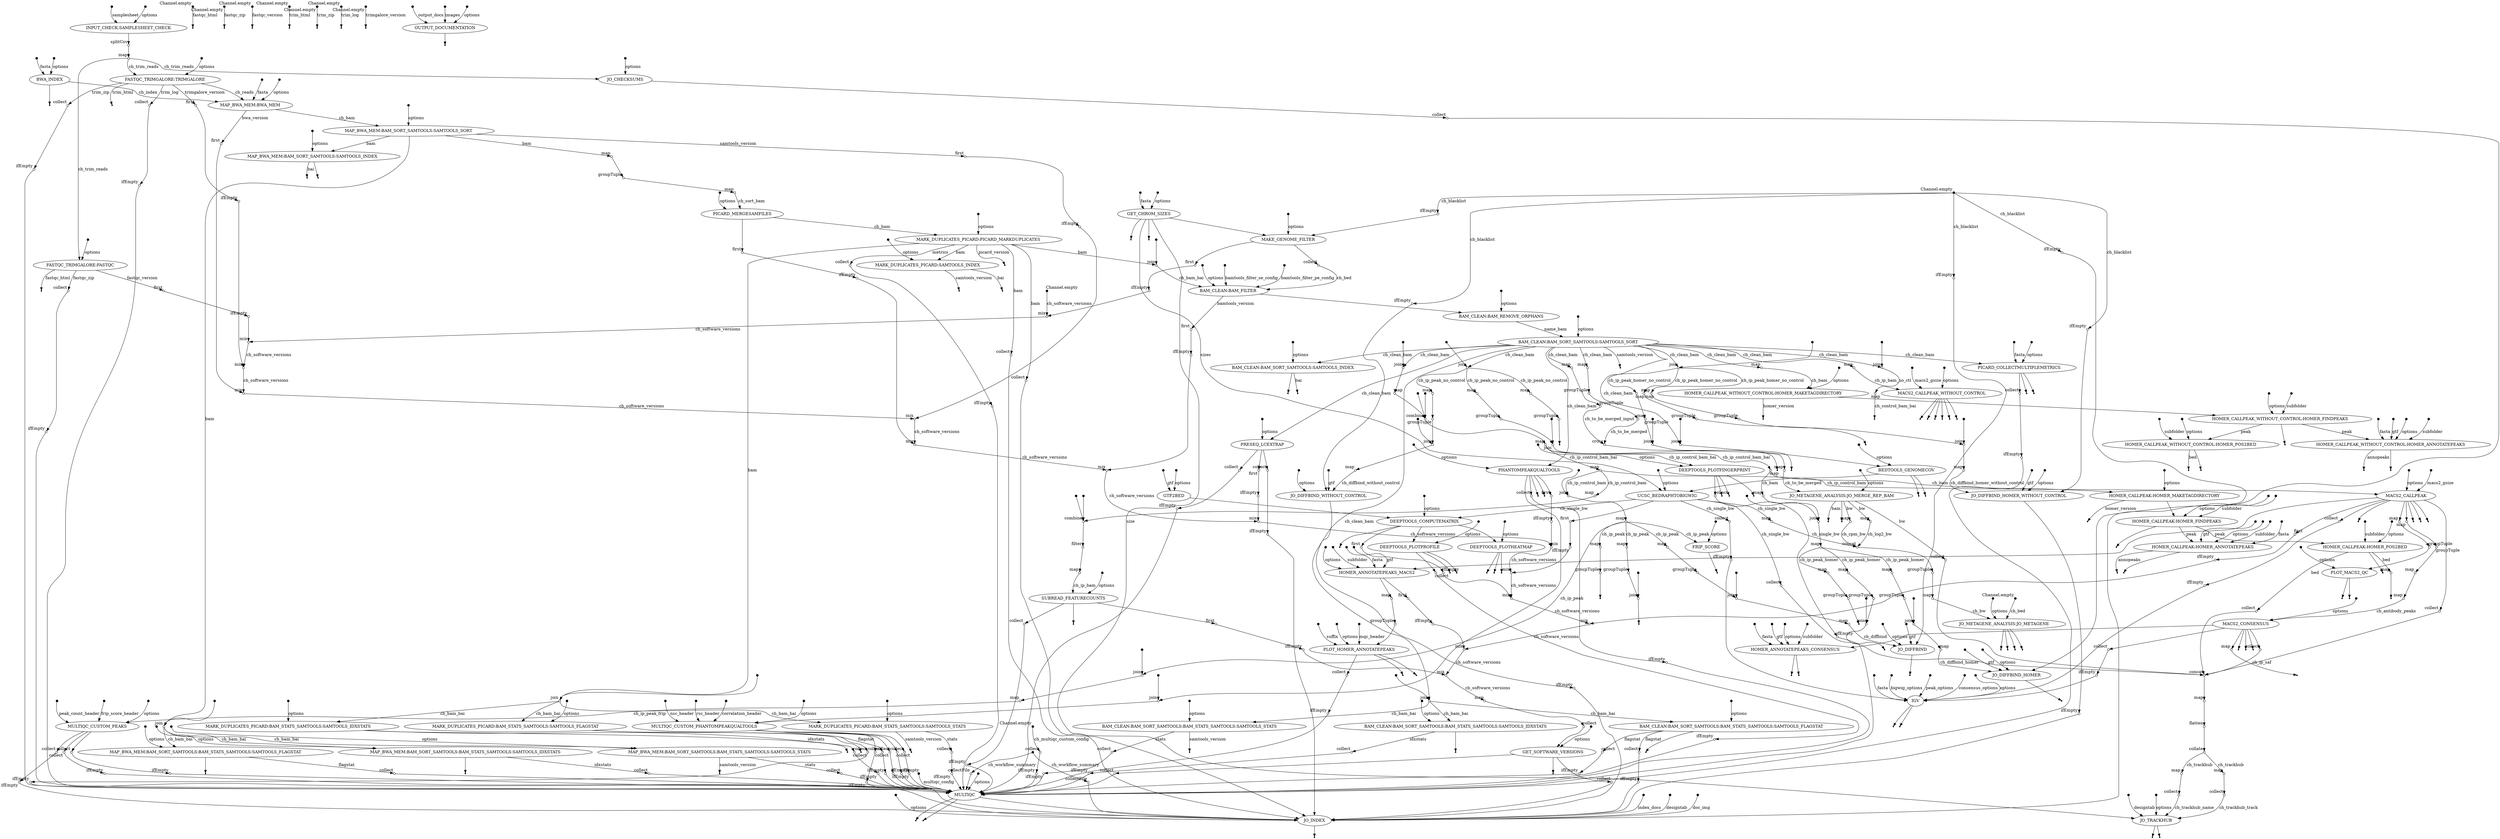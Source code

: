 digraph "pipeline_dag" {
p0 [shape=point,label="",fixedsize=true,width=0.1,xlabel="Channel.empty"];
p22 [shape=circle,label="",fixedsize=true,width=0.1,xlabel="ifEmpty"];
p0 -> p22 [label="ch_blacklist"];

p1 [shape=point,label="",fixedsize=true,width=0.1,xlabel="Channel.empty"];
p472 [shape=circle,label="",fixedsize=true,width=0.1,xlabel="collect"];
p1 -> p472 [label="ch_multiqc_custom_config"];

p2 [shape=point,label="",fixedsize=true,width=0.1,xlabel="Channel.empty"];
p220 [label="JO_METAGENE_ANALYSIS:JO_METAGENE"];
p2 -> p220 [label="ch_bed"];

p3 [shape=point,label="",fixedsize=true,width=0.1];
p5 [label="INPUT_CHECK:SAMPLESHEET_CHECK"];
p3 -> p5 [label="samplesheet"];

p4 [shape=point,label="",fixedsize=true,width=0.1];
p5 [label="INPUT_CHECK:SAMPLESHEET_CHECK"];
p4 -> p5 [label="options"];

p5 [label="INPUT_CHECK:SAMPLESHEET_CHECK"];
p6 [shape=circle,label="",fixedsize=true,width=0.1,xlabel="splitCsv"];
p5 -> p6;

p6 [shape=circle,label="",fixedsize=true,width=0.1,xlabel="splitCsv"];
p7 [shape=circle,label="",fixedsize=true,width=0.1,xlabel="map"];
p6 -> p7;

p7 [shape=circle,label="",fixedsize=true,width=0.1,xlabel="map"];
p9 [label="JO_CHECKSUMS"];
p7 -> p9 [label="ch_trim_reads"];

p8 [shape=point,label="",fixedsize=true,width=0.1];
p9 [label="JO_CHECKSUMS"];
p8 -> p9 [label="options"];

p9 [label="JO_CHECKSUMS"];
p540 [shape=circle,label="",fixedsize=true,width=0.1,xlabel="collect"];
p9 -> p540;

p10 [shape=point,label="",fixedsize=true,width=0.1];
p12 [label="BWA_INDEX"];
p10 -> p12 [label="fasta"];

p11 [shape=point,label="",fixedsize=true,width=0.1];
p12 [label="BWA_INDEX"];
p11 -> p12 [label="options"];

p12 [label="BWA_INDEX"];
p57 [label="MAP_BWA_MEM:BWA_MEM"];
p12 -> p57 [label="ch_index"];

p12 [label="BWA_INDEX"];
p13 [shape=point];
p12 -> p13;

p14 [shape=point,label="",fixedsize=true,width=0.1];
p16 [label="GTF2BED"];
p14 -> p16 [label="gtf"];

p15 [shape=point,label="",fixedsize=true,width=0.1];
p16 [label="GTF2BED"];
p15 -> p16 [label="options"];

p16 [label="GTF2BED"];
p172 [label="DEEPTOOLS_COMPUTEMATRIX"];
p16 -> p172;

p17 [shape=point,label="",fixedsize=true,width=0.1];
p19 [label="GET_CHROM_SIZES"];
p17 -> p19 [label="fasta"];

p18 [shape=point,label="",fixedsize=true,width=0.1];
p19 [label="GET_CHROM_SIZES"];
p18 -> p19 [label="options"];

p19 [label="GET_CHROM_SIZES"];
p24 [label="MAKE_GENOME_FILTER"];
p19 -> p24;

p19 [label="GET_CHROM_SIZES"];
p21 [shape=point];
p19 -> p21;

p19 [label="GET_CHROM_SIZES"];
p20 [shape=point];
p19 -> p20;

p22 [shape=circle,label="",fixedsize=true,width=0.1,xlabel="ifEmpty"];
p24 [label="MAKE_GENOME_FILTER"];
p22 -> p24;

p23 [shape=point,label="",fixedsize=true,width=0.1];
p24 [label="MAKE_GENOME_FILTER"];
p23 -> p24 [label="options"];

p24 [label="MAKE_GENOME_FILTER"];
p108 [shape=circle,label="",fixedsize=true,width=0.1,xlabel="collect"];
p24 -> p108;

p24 [label="MAKE_GENOME_FILTER"];
p26 [shape=circle,label="",fixedsize=true,width=0.1,xlabel="first"];
p24 -> p26;

p25 [shape=point,label="",fixedsize=true,width=0.1,xlabel="Channel.empty"];
p28 [shape=circle,label="",fixedsize=true,width=0.1,xlabel="mix"];
p25 -> p28 [label="ch_software_versions"];

p26 [shape=circle,label="",fixedsize=true,width=0.1,xlabel="first"];
p27 [shape=circle,label="",fixedsize=true,width=0.1,xlabel="ifEmpty"];
p26 -> p27;

p27 [shape=circle,label="",fixedsize=true,width=0.1,xlabel="ifEmpty"];
p28 [shape=circle,label="",fixedsize=true,width=0.1,xlabel="mix"];
p27 -> p28;

p28 [shape=circle,label="",fixedsize=true,width=0.1,xlabel="mix"];
p51 [shape=circle,label="",fixedsize=true,width=0.1,xlabel="mix"];
p28 -> p51 [label="ch_software_versions"];

p29 [shape=point,label="",fixedsize=true,width=0.1,xlabel="Channel.empty"];
p30 [shape=point];
p29 -> p30 [label="fastqc_html"];

p31 [shape=point,label="",fixedsize=true,width=0.1,xlabel="Channel.empty"];
p32 [shape=point];
p31 -> p32 [label="fastqc_zip"];

p33 [shape=point,label="",fixedsize=true,width=0.1,xlabel="Channel.empty"];
p34 [shape=point];
p33 -> p34 [label="fastqc_version"];

p7 [shape=circle,label="",fixedsize=true,width=0.1,xlabel="map"];
p36 [label="FASTQC_TRIMGALORE:FASTQC"];
p7 -> p36 [label="ch_trim_reads"];

p35 [shape=point,label="",fixedsize=true,width=0.1];
p36 [label="FASTQC_TRIMGALORE:FASTQC"];
p35 -> p36 [label="options"];

p36 [label="FASTQC_TRIMGALORE:FASTQC"];
p37 [shape=point];
p36 -> p37 [label="fastqc_html"];

p36 [label="FASTQC_TRIMGALORE:FASTQC"];
p477 [shape=circle,label="",fixedsize=true,width=0.1,xlabel="collect"];
p36 -> p477 [label="fastqc_zip"];

p36 [label="FASTQC_TRIMGALORE:FASTQC"];
p49 [shape=circle,label="",fixedsize=true,width=0.1,xlabel="first"];
p36 -> p49 [label="fastqc_version"];

p38 [shape=point,label="",fixedsize=true,width=0.1,xlabel="Channel.empty"];
p39 [shape=point];
p38 -> p39 [label="trim_html"];

p40 [shape=point,label="",fixedsize=true,width=0.1,xlabel="Channel.empty"];
p41 [shape=point];
p40 -> p41 [label="trim_zip"];

p42 [shape=point,label="",fixedsize=true,width=0.1,xlabel="Channel.empty"];
p43 [shape=point];
p42 -> p43 [label="trim_log"];

p44 [shape=point,label="",fixedsize=true,width=0.1,xlabel="Channel.empty"];
p45 [shape=point];
p44 -> p45 [label="trimgalore_version"];

p7 [shape=circle,label="",fixedsize=true,width=0.1,xlabel="map"];
p47 [label="FASTQC_TRIMGALORE:TRIMGALORE"];
p7 -> p47 [label="ch_trim_reads"];

p46 [shape=point,label="",fixedsize=true,width=0.1];
p47 [label="FASTQC_TRIMGALORE:TRIMGALORE"];
p46 -> p47 [label="options"];

p47 [label="FASTQC_TRIMGALORE:TRIMGALORE"];
p57 [label="MAP_BWA_MEM:BWA_MEM"];
p47 -> p57 [label="ch_reads"];

p47 [label="FASTQC_TRIMGALORE:TRIMGALORE"];
p48 [shape=point];
p47 -> p48 [label="trim_html"];

p47 [label="FASTQC_TRIMGALORE:TRIMGALORE"];
p481 [shape=circle,label="",fixedsize=true,width=0.1,xlabel="collect"];
p47 -> p481 [label="trim_zip"];

p47 [label="FASTQC_TRIMGALORE:TRIMGALORE"];
p479 [shape=circle,label="",fixedsize=true,width=0.1,xlabel="collect"];
p47 -> p479 [label="trim_log"];

p47 [label="FASTQC_TRIMGALORE:TRIMGALORE"];
p52 [shape=circle,label="",fixedsize=true,width=0.1,xlabel="first"];
p47 -> p52 [label="trimgalore_version"];

p49 [shape=circle,label="",fixedsize=true,width=0.1,xlabel="first"];
p50 [shape=circle,label="",fixedsize=true,width=0.1,xlabel="ifEmpty"];
p49 -> p50;

p50 [shape=circle,label="",fixedsize=true,width=0.1,xlabel="ifEmpty"];
p51 [shape=circle,label="",fixedsize=true,width=0.1,xlabel="mix"];
p50 -> p51;

p51 [shape=circle,label="",fixedsize=true,width=0.1,xlabel="mix"];
p54 [shape=circle,label="",fixedsize=true,width=0.1,xlabel="mix"];
p51 -> p54 [label="ch_software_versions"];

p52 [shape=circle,label="",fixedsize=true,width=0.1,xlabel="first"];
p53 [shape=circle,label="",fixedsize=true,width=0.1,xlabel="ifEmpty"];
p52 -> p53;

p53 [shape=circle,label="",fixedsize=true,width=0.1,xlabel="ifEmpty"];
p54 [shape=circle,label="",fixedsize=true,width=0.1,xlabel="mix"];
p53 -> p54;

p54 [shape=circle,label="",fixedsize=true,width=0.1,xlabel="mix"];
p76 [shape=circle,label="",fixedsize=true,width=0.1,xlabel="mix"];
p54 -> p76 [label="ch_software_versions"];

p55 [shape=point,label="",fixedsize=true,width=0.1];
p57 [label="MAP_BWA_MEM:BWA_MEM"];
p55 -> p57 [label="fasta"];

p56 [shape=point,label="",fixedsize=true,width=0.1];
p57 [label="MAP_BWA_MEM:BWA_MEM"];
p56 -> p57 [label="options"];

p57 [label="MAP_BWA_MEM:BWA_MEM"];
p59 [label="MAP_BWA_MEM:BAM_SORT_SAMTOOLS:SAMTOOLS_SORT"];
p57 -> p59 [label="ch_bam"];

p57 [label="MAP_BWA_MEM:BWA_MEM"];
p75 [shape=circle,label="",fixedsize=true,width=0.1,xlabel="first"];
p57 -> p75 [label="bwa_version"];

p58 [shape=point,label="",fixedsize=true,width=0.1];
p59 [label="MAP_BWA_MEM:BAM_SORT_SAMTOOLS:SAMTOOLS_SORT"];
p58 -> p59 [label="options"];

p59 [label="MAP_BWA_MEM:BAM_SORT_SAMTOOLS:SAMTOOLS_SORT"];
p61 [label="MAP_BWA_MEM:BAM_SORT_SAMTOOLS:SAMTOOLS_INDEX"];
p59 -> p61 [label="bam"];

p59 [label="MAP_BWA_MEM:BAM_SORT_SAMTOOLS:SAMTOOLS_SORT"];
p77 [shape=circle,label="",fixedsize=true,width=0.1,xlabel="first"];
p59 -> p77 [label="samtools_version"];

p60 [shape=point,label="",fixedsize=true,width=0.1];
p61 [label="MAP_BWA_MEM:BAM_SORT_SAMTOOLS:SAMTOOLS_INDEX"];
p60 -> p61 [label="options"];

p61 [label="MAP_BWA_MEM:BAM_SORT_SAMTOOLS:SAMTOOLS_INDEX"];
p63 [shape=point];
p61 -> p63 [label="bai"];

p61 [label="MAP_BWA_MEM:BAM_SORT_SAMTOOLS:SAMTOOLS_INDEX"];
p62 [shape=point];
p61 -> p62;

p59 [label="MAP_BWA_MEM:BAM_SORT_SAMTOOLS:SAMTOOLS_SORT"];
p65 [shape=circle,label="",fixedsize=true,width=0.1,xlabel="join"];
p59 -> p65 [label="bam"];

p64 [shape=point,label="",fixedsize=true,width=0.1];
p65 [shape=circle,label="",fixedsize=true,width=0.1,xlabel="join"];
p64 -> p65;

p65 [shape=circle,label="",fixedsize=true,width=0.1,xlabel="join"];
p67 [label="MAP_BWA_MEM:BAM_SORT_SAMTOOLS:BAM_STATS_SAMTOOLS:SAMTOOLS_STATS"];
p65 -> p67 [label="ch_bam_bai"];

p66 [shape=point,label="",fixedsize=true,width=0.1];
p67 [label="MAP_BWA_MEM:BAM_SORT_SAMTOOLS:BAM_STATS_SAMTOOLS:SAMTOOLS_STATS"];
p66 -> p67 [label="options"];

p67 [label="MAP_BWA_MEM:BAM_SORT_SAMTOOLS:BAM_STATS_SAMTOOLS:SAMTOOLS_STATS"];
p483 [shape=circle,label="",fixedsize=true,width=0.1,xlabel="collect"];
p67 -> p483 [label="stats"];

p67 [label="MAP_BWA_MEM:BAM_SORT_SAMTOOLS:BAM_STATS_SAMTOOLS:SAMTOOLS_STATS"];
p68 [shape=point];
p67 -> p68 [label="samtools_version"];

p65 [shape=circle,label="",fixedsize=true,width=0.1,xlabel="join"];
p70 [label="MAP_BWA_MEM:BAM_SORT_SAMTOOLS:BAM_STATS_SAMTOOLS:SAMTOOLS_FLAGSTAT"];
p65 -> p70 [label="ch_bam_bai"];

p69 [shape=point,label="",fixedsize=true,width=0.1];
p70 [label="MAP_BWA_MEM:BAM_SORT_SAMTOOLS:BAM_STATS_SAMTOOLS:SAMTOOLS_FLAGSTAT"];
p69 -> p70 [label="options"];

p70 [label="MAP_BWA_MEM:BAM_SORT_SAMTOOLS:BAM_STATS_SAMTOOLS:SAMTOOLS_FLAGSTAT"];
p484 [shape=circle,label="",fixedsize=true,width=0.1,xlabel="collect"];
p70 -> p484 [label="flagstat"];

p70 [label="MAP_BWA_MEM:BAM_SORT_SAMTOOLS:BAM_STATS_SAMTOOLS:SAMTOOLS_FLAGSTAT"];
p71 [shape=point];
p70 -> p71;

p65 [shape=circle,label="",fixedsize=true,width=0.1,xlabel="join"];
p73 [label="MAP_BWA_MEM:BAM_SORT_SAMTOOLS:BAM_STATS_SAMTOOLS:SAMTOOLS_IDXSTATS"];
p65 -> p73 [label="ch_bam_bai"];

p72 [shape=point,label="",fixedsize=true,width=0.1];
p73 [label="MAP_BWA_MEM:BAM_SORT_SAMTOOLS:BAM_STATS_SAMTOOLS:SAMTOOLS_IDXSTATS"];
p72 -> p73 [label="options"];

p73 [label="MAP_BWA_MEM:BAM_SORT_SAMTOOLS:BAM_STATS_SAMTOOLS:SAMTOOLS_IDXSTATS"];
p485 [shape=circle,label="",fixedsize=true,width=0.1,xlabel="collect"];
p73 -> p485 [label="idxstats"];

p73 [label="MAP_BWA_MEM:BAM_SORT_SAMTOOLS:BAM_STATS_SAMTOOLS:SAMTOOLS_IDXSTATS"];
p74 [shape=point];
p73 -> p74;

p75 [shape=circle,label="",fixedsize=true,width=0.1,xlabel="first"];
p76 [shape=circle,label="",fixedsize=true,width=0.1,xlabel="mix"];
p75 -> p76;

p76 [shape=circle,label="",fixedsize=true,width=0.1,xlabel="mix"];
p79 [shape=circle,label="",fixedsize=true,width=0.1,xlabel="mix"];
p76 -> p79 [label="ch_software_versions"];

p77 [shape=circle,label="",fixedsize=true,width=0.1,xlabel="first"];
p78 [shape=circle,label="",fixedsize=true,width=0.1,xlabel="ifEmpty"];
p77 -> p78;

p78 [shape=circle,label="",fixedsize=true,width=0.1,xlabel="ifEmpty"];
p79 [shape=circle,label="",fixedsize=true,width=0.1,xlabel="mix"];
p78 -> p79;

p79 [shape=circle,label="",fixedsize=true,width=0.1,xlabel="mix"];
p87 [shape=circle,label="",fixedsize=true,width=0.1,xlabel="mix"];
p79 -> p87 [label="ch_software_versions"];

p59 [label="MAP_BWA_MEM:BAM_SORT_SAMTOOLS:SAMTOOLS_SORT"];
p80 [shape=circle,label="",fixedsize=true,width=0.1,xlabel="map"];
p59 -> p80 [label="bam"];

p80 [shape=circle,label="",fixedsize=true,width=0.1,xlabel="map"];
p81 [shape=circle,label="",fixedsize=true,width=0.1,xlabel="groupTuple"];
p80 -> p81;

p81 [shape=circle,label="",fixedsize=true,width=0.1,xlabel="groupTuple"];
p82 [shape=circle,label="",fixedsize=true,width=0.1,xlabel="map"];
p81 -> p82;

p82 [shape=circle,label="",fixedsize=true,width=0.1,xlabel="map"];
p84 [label="PICARD_MERGESAMFILES"];
p82 -> p84 [label="ch_sort_bam"];

p83 [shape=point,label="",fixedsize=true,width=0.1];
p84 [label="PICARD_MERGESAMFILES"];
p83 -> p84 [label="options"];

p84 [label="PICARD_MERGESAMFILES"];
p89 [label="MARK_DUPLICATES_PICARD:PICARD_MARKDUPLICATES"];
p84 -> p89 [label="ch_bam"];

p84 [label="PICARD_MERGESAMFILES"];
p85 [shape=circle,label="",fixedsize=true,width=0.1,xlabel="first"];
p84 -> p85;

p85 [shape=circle,label="",fixedsize=true,width=0.1,xlabel="first"];
p86 [shape=circle,label="",fixedsize=true,width=0.1,xlabel="ifEmpty"];
p85 -> p86;

p86 [shape=circle,label="",fixedsize=true,width=0.1,xlabel="ifEmpty"];
p87 [shape=circle,label="",fixedsize=true,width=0.1,xlabel="mix"];
p86 -> p87;

p87 [shape=circle,label="",fixedsize=true,width=0.1,xlabel="mix"];
p135 [shape=circle,label="",fixedsize=true,width=0.1,xlabel="mix"];
p87 -> p135 [label="ch_software_versions"];

p88 [shape=point,label="",fixedsize=true,width=0.1];
p89 [label="MARK_DUPLICATES_PICARD:PICARD_MARKDUPLICATES"];
p88 -> p89 [label="options"];

p89 [label="MARK_DUPLICATES_PICARD:PICARD_MARKDUPLICATES"];
p92 [label="MARK_DUPLICATES_PICARD:SAMTOOLS_INDEX"];
p89 -> p92 [label="bam"];

p89 [label="MARK_DUPLICATES_PICARD:PICARD_MARKDUPLICATES"];
p492 [shape=circle,label="",fixedsize=true,width=0.1,xlabel="collect"];
p89 -> p492 [label="metrics"];

p89 [label="MARK_DUPLICATES_PICARD:PICARD_MARKDUPLICATES"];
p90 [shape=point];
p89 -> p90 [label="picard_version"];

p91 [shape=point,label="",fixedsize=true,width=0.1];
p92 [label="MARK_DUPLICATES_PICARD:SAMTOOLS_INDEX"];
p91 -> p92 [label="options"];

p92 [label="MARK_DUPLICATES_PICARD:SAMTOOLS_INDEX"];
p94 [shape=point];
p92 -> p94 [label="bai"];

p92 [label="MARK_DUPLICATES_PICARD:SAMTOOLS_INDEX"];
p93 [shape=point];
p92 -> p93 [label="samtools_version"];

p89 [label="MARK_DUPLICATES_PICARD:PICARD_MARKDUPLICATES"];
p96 [shape=circle,label="",fixedsize=true,width=0.1,xlabel="join"];
p89 -> p96 [label="bam"];

p95 [shape=point,label="",fixedsize=true,width=0.1];
p96 [shape=circle,label="",fixedsize=true,width=0.1,xlabel="join"];
p95 -> p96;

p96 [shape=circle,label="",fixedsize=true,width=0.1,xlabel="join"];
p98 [label="MARK_DUPLICATES_PICARD:BAM_STATS_SAMTOOLS:SAMTOOLS_STATS"];
p96 -> p98 [label="ch_bam_bai"];

p97 [shape=point,label="",fixedsize=true,width=0.1];
p98 [label="MARK_DUPLICATES_PICARD:BAM_STATS_SAMTOOLS:SAMTOOLS_STATS"];
p97 -> p98 [label="options"];

p98 [label="MARK_DUPLICATES_PICARD:BAM_STATS_SAMTOOLS:SAMTOOLS_STATS"];
p486 [shape=circle,label="",fixedsize=true,width=0.1,xlabel="collect"];
p98 -> p486 [label="stats"];

p98 [label="MARK_DUPLICATES_PICARD:BAM_STATS_SAMTOOLS:SAMTOOLS_STATS"];
p99 [shape=point];
p98 -> p99 [label="samtools_version"];

p96 [shape=circle,label="",fixedsize=true,width=0.1,xlabel="join"];
p101 [label="MARK_DUPLICATES_PICARD:BAM_STATS_SAMTOOLS:SAMTOOLS_FLAGSTAT"];
p96 -> p101 [label="ch_bam_bai"];

p100 [shape=point,label="",fixedsize=true,width=0.1];
p101 [label="MARK_DUPLICATES_PICARD:BAM_STATS_SAMTOOLS:SAMTOOLS_FLAGSTAT"];
p100 -> p101 [label="options"];

p101 [label="MARK_DUPLICATES_PICARD:BAM_STATS_SAMTOOLS:SAMTOOLS_FLAGSTAT"];
p488 [shape=circle,label="",fixedsize=true,width=0.1,xlabel="collect"];
p101 -> p488 [label="flagstat"];

p101 [label="MARK_DUPLICATES_PICARD:BAM_STATS_SAMTOOLS:SAMTOOLS_FLAGSTAT"];
p102 [shape=point];
p101 -> p102;

p96 [shape=circle,label="",fixedsize=true,width=0.1,xlabel="join"];
p104 [label="MARK_DUPLICATES_PICARD:BAM_STATS_SAMTOOLS:SAMTOOLS_IDXSTATS"];
p96 -> p104 [label="ch_bam_bai"];

p103 [shape=point,label="",fixedsize=true,width=0.1];
p104 [label="MARK_DUPLICATES_PICARD:BAM_STATS_SAMTOOLS:SAMTOOLS_IDXSTATS"];
p103 -> p104 [label="options"];

p104 [label="MARK_DUPLICATES_PICARD:BAM_STATS_SAMTOOLS:SAMTOOLS_IDXSTATS"];
p490 [shape=circle,label="",fixedsize=true,width=0.1,xlabel="collect"];
p104 -> p490 [label="idxstats"];

p104 [label="MARK_DUPLICATES_PICARD:BAM_STATS_SAMTOOLS:SAMTOOLS_IDXSTATS"];
p105 [shape=point];
p104 -> p105;

p89 [label="MARK_DUPLICATES_PICARD:PICARD_MARKDUPLICATES"];
p107 [shape=circle,label="",fixedsize=true,width=0.1,xlabel="join"];
p89 -> p107 [label="bam"];

p106 [shape=point,label="",fixedsize=true,width=0.1];
p107 [shape=circle,label="",fixedsize=true,width=0.1,xlabel="join"];
p106 -> p107;

p107 [shape=circle,label="",fixedsize=true,width=0.1,xlabel="join"];
p112 [label="BAM_CLEAN:BAM_FILTER"];
p107 -> p112 [label="ch_bam_bai"];

p108 [shape=circle,label="",fixedsize=true,width=0.1,xlabel="collect"];
p112 [label="BAM_CLEAN:BAM_FILTER"];
p108 -> p112 [label="ch_bed"];

p109 [shape=point,label="",fixedsize=true,width=0.1];
p112 [label="BAM_CLEAN:BAM_FILTER"];
p109 -> p112 [label="bamtools_filter_se_config"];

p110 [shape=point,label="",fixedsize=true,width=0.1];
p112 [label="BAM_CLEAN:BAM_FILTER"];
p110 -> p112 [label="bamtools_filter_pe_config"];

p111 [shape=point,label="",fixedsize=true,width=0.1];
p112 [label="BAM_CLEAN:BAM_FILTER"];
p111 -> p112 [label="options"];

p112 [label="BAM_CLEAN:BAM_FILTER"];
p114 [label="BAM_CLEAN:BAM_REMOVE_ORPHANS"];
p112 -> p114;

p112 [label="BAM_CLEAN:BAM_FILTER"];
p133 [shape=circle,label="",fixedsize=true,width=0.1,xlabel="first"];
p112 -> p133 [label="bamtools_version"];

p113 [shape=point,label="",fixedsize=true,width=0.1];
p114 [label="BAM_CLEAN:BAM_REMOVE_ORPHANS"];
p113 -> p114 [label="options"];

p114 [label="BAM_CLEAN:BAM_REMOVE_ORPHANS"];
p116 [label="BAM_CLEAN:BAM_SORT_SAMTOOLS:SAMTOOLS_SORT"];
p114 -> p116 [label="name_bam"];

p115 [shape=point,label="",fixedsize=true,width=0.1];
p116 [label="BAM_CLEAN:BAM_SORT_SAMTOOLS:SAMTOOLS_SORT"];
p115 -> p116 [label="options"];

p116 [label="BAM_CLEAN:BAM_SORT_SAMTOOLS:SAMTOOLS_SORT"];
p119 [label="BAM_CLEAN:BAM_SORT_SAMTOOLS:SAMTOOLS_INDEX"];
p116 -> p119 [label="ch_clean_bam"];

p116 [label="BAM_CLEAN:BAM_SORT_SAMTOOLS:SAMTOOLS_SORT"];
p117 [shape=point];
p116 -> p117 [label="samtools_version"];

p118 [shape=point,label="",fixedsize=true,width=0.1];
p119 [label="BAM_CLEAN:BAM_SORT_SAMTOOLS:SAMTOOLS_INDEX"];
p118 -> p119 [label="options"];

p119 [label="BAM_CLEAN:BAM_SORT_SAMTOOLS:SAMTOOLS_INDEX"];
p121 [shape=point];
p119 -> p121 [label="bai"];

p119 [label="BAM_CLEAN:BAM_SORT_SAMTOOLS:SAMTOOLS_INDEX"];
p120 [shape=point];
p119 -> p120;

p116 [label="BAM_CLEAN:BAM_SORT_SAMTOOLS:SAMTOOLS_SORT"];
p123 [shape=circle,label="",fixedsize=true,width=0.1,xlabel="join"];
p116 -> p123 [label="ch_clean_bam"];

p122 [shape=point,label="",fixedsize=true,width=0.1];
p123 [shape=circle,label="",fixedsize=true,width=0.1,xlabel="join"];
p122 -> p123;

p123 [shape=circle,label="",fixedsize=true,width=0.1,xlabel="join"];
p125 [label="BAM_CLEAN:BAM_SORT_SAMTOOLS:BAM_STATS_SAMTOOLS:SAMTOOLS_STATS"];
p123 -> p125 [label="ch_bam_bai"];

p124 [shape=point,label="",fixedsize=true,width=0.1];
p125 [label="BAM_CLEAN:BAM_SORT_SAMTOOLS:BAM_STATS_SAMTOOLS:SAMTOOLS_STATS"];
p124 -> p125 [label="options"];

p125 [label="BAM_CLEAN:BAM_SORT_SAMTOOLS:BAM_STATS_SAMTOOLS:SAMTOOLS_STATS"];
p494 [shape=circle,label="",fixedsize=true,width=0.1,xlabel="collect"];
p125 -> p494 [label="stats"];

p125 [label="BAM_CLEAN:BAM_SORT_SAMTOOLS:BAM_STATS_SAMTOOLS:SAMTOOLS_STATS"];
p126 [shape=point];
p125 -> p126 [label="samtools_version"];

p123 [shape=circle,label="",fixedsize=true,width=0.1,xlabel="join"];
p128 [label="BAM_CLEAN:BAM_SORT_SAMTOOLS:BAM_STATS_SAMTOOLS:SAMTOOLS_FLAGSTAT"];
p123 -> p128 [label="ch_bam_bai"];

p127 [shape=point,label="",fixedsize=true,width=0.1];
p128 [label="BAM_CLEAN:BAM_SORT_SAMTOOLS:BAM_STATS_SAMTOOLS:SAMTOOLS_FLAGSTAT"];
p127 -> p128 [label="options"];

p128 [label="BAM_CLEAN:BAM_SORT_SAMTOOLS:BAM_STATS_SAMTOOLS:SAMTOOLS_FLAGSTAT"];
p496 [shape=circle,label="",fixedsize=true,width=0.1,xlabel="collect"];
p128 -> p496 [label="flagstat"];

p128 [label="BAM_CLEAN:BAM_SORT_SAMTOOLS:BAM_STATS_SAMTOOLS:SAMTOOLS_FLAGSTAT"];
p129 [shape=point];
p128 -> p129;

p123 [shape=circle,label="",fixedsize=true,width=0.1,xlabel="join"];
p131 [label="BAM_CLEAN:BAM_SORT_SAMTOOLS:BAM_STATS_SAMTOOLS:SAMTOOLS_IDXSTATS"];
p123 -> p131 [label="ch_bam_bai"];

p130 [shape=point,label="",fixedsize=true,width=0.1];
p131 [label="BAM_CLEAN:BAM_SORT_SAMTOOLS:BAM_STATS_SAMTOOLS:SAMTOOLS_IDXSTATS"];
p130 -> p131 [label="options"];

p131 [label="BAM_CLEAN:BAM_SORT_SAMTOOLS:BAM_STATS_SAMTOOLS:SAMTOOLS_IDXSTATS"];
p498 [shape=circle,label="",fixedsize=true,width=0.1,xlabel="collect"];
p131 -> p498 [label="idxstats"];

p131 [label="BAM_CLEAN:BAM_SORT_SAMTOOLS:BAM_STATS_SAMTOOLS:SAMTOOLS_IDXSTATS"];
p132 [shape=point];
p131 -> p132;

p133 [shape=circle,label="",fixedsize=true,width=0.1,xlabel="first"];
p134 [shape=circle,label="",fixedsize=true,width=0.1,xlabel="ifEmpty"];
p133 -> p134;

p134 [shape=circle,label="",fixedsize=true,width=0.1,xlabel="ifEmpty"];
p135 [shape=circle,label="",fixedsize=true,width=0.1,xlabel="mix"];
p134 -> p135;

p135 [shape=circle,label="",fixedsize=true,width=0.1,xlabel="mix"];
p145 [shape=circle,label="",fixedsize=true,width=0.1,xlabel="mix"];
p135 -> p145 [label="ch_software_versions"];

p116 [label="BAM_CLEAN:BAM_SORT_SAMTOOLS:SAMTOOLS_SORT"];
p138 [label="PICARD_COLLECTMULTIPLEMETRICS"];
p116 -> p138 [label="ch_clean_bam"];

p136 [shape=point,label="",fixedsize=true,width=0.1];
p138 [label="PICARD_COLLECTMULTIPLEMETRICS"];
p136 -> p138 [label="fasta"];

p137 [shape=point,label="",fixedsize=true,width=0.1];
p138 [label="PICARD_COLLECTMULTIPLEMETRICS"];
p137 -> p138 [label="options"];

p138 [label="PICARD_COLLECTMULTIPLEMETRICS"];
p500 [shape=circle,label="",fixedsize=true,width=0.1,xlabel="collect"];
p138 -> p500;

p138 [label="PICARD_COLLECTMULTIPLEMETRICS"];
p140 [shape=point];
p138 -> p140;

p138 [label="PICARD_COLLECTMULTIPLEMETRICS"];
p139 [shape=point];
p138 -> p139;

p116 [label="BAM_CLEAN:BAM_SORT_SAMTOOLS:SAMTOOLS_SORT"];
p142 [label="PRESEQ_LCEXTRAP"];
p116 -> p142 [label="ch_clean_bam"];

p141 [shape=point,label="",fixedsize=true,width=0.1];
p142 [label="PRESEQ_LCEXTRAP"];
p141 -> p142 [label="options"];

p142 [label="PRESEQ_LCEXTRAP"];
p502 [shape=circle,label="",fixedsize=true,width=0.1,xlabel="collect"];
p142 -> p502;

p142 [label="PRESEQ_LCEXTRAP"];
p536 [shape=circle,label="",fixedsize=true,width=0.1,xlabel="collect"];
p142 -> p536;

p142 [label="PRESEQ_LCEXTRAP"];
p143 [shape=circle,label="",fixedsize=true,width=0.1,xlabel="first"];
p142 -> p143;

p143 [shape=circle,label="",fixedsize=true,width=0.1,xlabel="first"];
p144 [shape=circle,label="",fixedsize=true,width=0.1,xlabel="ifEmpty"];
p143 -> p144;

p144 [shape=circle,label="",fixedsize=true,width=0.1,xlabel="ifEmpty"];
p145 [shape=circle,label="",fixedsize=true,width=0.1,xlabel="mix"];
p144 -> p145;

p145 [shape=circle,label="",fixedsize=true,width=0.1,xlabel="mix"];
p152 [shape=circle,label="",fixedsize=true,width=0.1,xlabel="mix"];
p145 -> p152 [label="ch_software_versions"];

p116 [label="BAM_CLEAN:BAM_SORT_SAMTOOLS:SAMTOOLS_SORT"];
p147 [label="PHANTOMPEAKQUALTOOLS"];
p116 -> p147 [label="ch_clean_bam"];

p146 [shape=point,label="",fixedsize=true,width=0.1];
p147 [label="PHANTOMPEAKQUALTOOLS"];
p146 -> p147 [label="options"];

p147 [label="PHANTOMPEAKQUALTOOLS"];
p154 [shape=circle,label="",fixedsize=true,width=0.1,xlabel="join"];
p147 -> p154;

p147 [label="PHANTOMPEAKQUALTOOLS"];
p149 [shape=point];
p147 -> p149;

p147 [label="PHANTOMPEAKQUALTOOLS"];
p148 [shape=point];
p147 -> p148;

p147 [label="PHANTOMPEAKQUALTOOLS"];
p150 [shape=circle,label="",fixedsize=true,width=0.1,xlabel="first"];
p147 -> p150;

p150 [shape=circle,label="",fixedsize=true,width=0.1,xlabel="first"];
p151 [shape=circle,label="",fixedsize=true,width=0.1,xlabel="ifEmpty"];
p150 -> p151;

p151 [shape=circle,label="",fixedsize=true,width=0.1,xlabel="ifEmpty"];
p152 [shape=circle,label="",fixedsize=true,width=0.1,xlabel="mix"];
p151 -> p152;

p152 [shape=circle,label="",fixedsize=true,width=0.1,xlabel="mix"];
p170 [shape=circle,label="",fixedsize=true,width=0.1,xlabel="mix"];
p152 -> p170 [label="ch_software_versions"];

p153 [shape=point,label="",fixedsize=true,width=0.1];
p154 [shape=circle,label="",fixedsize=true,width=0.1,xlabel="join"];
p153 -> p154;

p154 [shape=circle,label="",fixedsize=true,width=0.1,xlabel="join"];
p159 [label="MULTIQC_CUSTOM_PHANTOMPEAKQUALTOOLS"];
p154 -> p159;

p155 [shape=point,label="",fixedsize=true,width=0.1];
p159 [label="MULTIQC_CUSTOM_PHANTOMPEAKQUALTOOLS"];
p155 -> p159 [label="nsc_header"];

p156 [shape=point,label="",fixedsize=true,width=0.1];
p159 [label="MULTIQC_CUSTOM_PHANTOMPEAKQUALTOOLS"];
p156 -> p159 [label="rsc_header"];

p157 [shape=point,label="",fixedsize=true,width=0.1];
p159 [label="MULTIQC_CUSTOM_PHANTOMPEAKQUALTOOLS"];
p157 -> p159 [label="correlation_header"];

p158 [shape=point,label="",fixedsize=true,width=0.1];
p159 [label="MULTIQC_CUSTOM_PHANTOMPEAKQUALTOOLS"];
p158 -> p159 [label="options"];

p159 [label="MULTIQC_CUSTOM_PHANTOMPEAKQUALTOOLS"];
p510 [shape=circle,label="",fixedsize=true,width=0.1,xlabel="collect"];
p159 -> p510;

p159 [label="MULTIQC_CUSTOM_PHANTOMPEAKQUALTOOLS"];
p512 [shape=circle,label="",fixedsize=true,width=0.1,xlabel="collect"];
p159 -> p512;

p159 [label="MULTIQC_CUSTOM_PHANTOMPEAKQUALTOOLS"];
p514 [shape=circle,label="",fixedsize=true,width=0.1,xlabel="collect"];
p159 -> p514;

p116 [label="BAM_CLEAN:BAM_SORT_SAMTOOLS:SAMTOOLS_SORT"];
p161 [shape=circle,label="",fixedsize=true,width=0.1,xlabel="join"];
p116 -> p161 [label="ch_clean_bam"];

p160 [shape=point,label="",fixedsize=true,width=0.1];
p161 [shape=circle,label="",fixedsize=true,width=0.1,xlabel="join"];
p160 -> p161;

p161 [shape=circle,label="",fixedsize=true,width=0.1,xlabel="join"];
p163 [label="BEDTOOLS_GENOMECOV"];
p161 -> p163;

p162 [shape=point,label="",fixedsize=true,width=0.1];
p163 [label="BEDTOOLS_GENOMECOV"];
p162 -> p163 [label="options"];

p163 [label="BEDTOOLS_GENOMECOV"];
p167 [label="UCSC_BEDRAPHTOBIGWIG"];
p163 -> p167;

p163 [label="BEDTOOLS_GENOMECOV"];
p165 [shape=point];
p163 -> p165;

p163 [label="BEDTOOLS_GENOMECOV"];
p164 [shape=point];
p163 -> p164;

p19 [label="GET_CHROM_SIZES"];
p167 [label="UCSC_BEDRAPHTOBIGWIG"];
p19 -> p167 [label="sizes"];

p166 [shape=point,label="",fixedsize=true,width=0.1];
p167 [label="UCSC_BEDRAPHTOBIGWIG"];
p166 -> p167 [label="options"];

p167 [label="UCSC_BEDRAPHTOBIGWIG"];
p172 [label="DEEPTOOLS_COMPUTEMATRIX"];
p167 -> p172 [label="ch_single_bw"];

p167 [label="UCSC_BEDRAPHTOBIGWIG"];
p168 [shape=circle,label="",fixedsize=true,width=0.1,xlabel="first"];
p167 -> p168;

p168 [shape=circle,label="",fixedsize=true,width=0.1,xlabel="first"];
p169 [shape=circle,label="",fixedsize=true,width=0.1,xlabel="ifEmpty"];
p168 -> p169;

p169 [shape=circle,label="",fixedsize=true,width=0.1,xlabel="ifEmpty"];
p170 [shape=circle,label="",fixedsize=true,width=0.1,xlabel="mix"];
p169 -> p170;

p170 [shape=circle,label="",fixedsize=true,width=0.1,xlabel="mix"];
p176 [shape=circle,label="",fixedsize=true,width=0.1,xlabel="mix"];
p170 -> p176 [label="ch_software_versions"];

p171 [shape=point,label="",fixedsize=true,width=0.1];
p172 [label="DEEPTOOLS_COMPUTEMATRIX"];
p171 -> p172 [label="options"];

p172 [label="DEEPTOOLS_COMPUTEMATRIX"];
p178 [label="DEEPTOOLS_PLOTPROFILE"];
p172 -> p178;

p172 [label="DEEPTOOLS_COMPUTEMATRIX"];
p173 [shape=point];
p172 -> p173;

p172 [label="DEEPTOOLS_COMPUTEMATRIX"];
p174 [shape=circle,label="",fixedsize=true,width=0.1,xlabel="first"];
p172 -> p174;

p174 [shape=circle,label="",fixedsize=true,width=0.1,xlabel="first"];
p175 [shape=circle,label="",fixedsize=true,width=0.1,xlabel="ifEmpty"];
p174 -> p175;

p175 [shape=circle,label="",fixedsize=true,width=0.1,xlabel="ifEmpty"];
p176 [shape=circle,label="",fixedsize=true,width=0.1,xlabel="mix"];
p175 -> p176;

p176 [shape=circle,label="",fixedsize=true,width=0.1,xlabel="mix"];
p264 [shape=circle,label="",fixedsize=true,width=0.1,xlabel="mix"];
p176 -> p264 [label="ch_software_versions"];

p177 [shape=point,label="",fixedsize=true,width=0.1];
p178 [label="DEEPTOOLS_PLOTPROFILE"];
p177 -> p178 [label="options"];

p178 [label="DEEPTOOLS_PLOTPROFILE"];
p180 [shape=point];
p178 -> p180;

p178 [label="DEEPTOOLS_PLOTPROFILE"];
p504 [shape=circle,label="",fixedsize=true,width=0.1,xlabel="collect"];
p178 -> p504;

p178 [label="DEEPTOOLS_PLOTPROFILE"];
p179 [shape=point];
p178 -> p179;

p172 [label="DEEPTOOLS_COMPUTEMATRIX"];
p182 [label="DEEPTOOLS_PLOTHEATMAP"];
p172 -> p182;

p181 [shape=point,label="",fixedsize=true,width=0.1];
p182 [label="DEEPTOOLS_PLOTHEATMAP"];
p181 -> p182 [label="options"];

p182 [label="DEEPTOOLS_PLOTHEATMAP"];
p185 [shape=point];
p182 -> p185;

p182 [label="DEEPTOOLS_PLOTHEATMAP"];
p184 [shape=point];
p182 -> p184;

p182 [label="DEEPTOOLS_PLOTHEATMAP"];
p183 [shape=point];
p182 -> p183;

p116 [label="BAM_CLEAN:BAM_SORT_SAMTOOLS:SAMTOOLS_SORT"];
p187 [shape=circle,label="",fixedsize=true,width=0.1,xlabel="join"];
p116 -> p187 [label="ch_clean_bam"];

p186 [shape=point,label="",fixedsize=true,width=0.1];
p187 [shape=circle,label="",fixedsize=true,width=0.1,xlabel="join"];
p186 -> p187;

p187 [shape=circle,label="",fixedsize=true,width=0.1,xlabel="join"];
p188 [shape=circle,label="",fixedsize=true,width=0.1,xlabel="map"];
p187 -> p188;

p188 [shape=circle,label="",fixedsize=true,width=0.1,xlabel="map"];
p189 [shape=point];
p188 -> p189 [label="ch_control_bam_bai"];

p116 [label="BAM_CLEAN:BAM_SORT_SAMTOOLS:SAMTOOLS_SORT"];
p191 [shape=circle,label="",fixedsize=true,width=0.1,xlabel="join"];
p116 -> p191 [label="ch_clean_bam"];

p190 [shape=point,label="",fixedsize=true,width=0.1];
p191 [shape=circle,label="",fixedsize=true,width=0.1,xlabel="join"];
p190 -> p191;

p191 [shape=circle,label="",fixedsize=true,width=0.1,xlabel="join"];
p192 [shape=circle,label="",fixedsize=true,width=0.1,xlabel="map"];
p191 -> p192;

p192 [shape=circle,label="",fixedsize=true,width=0.1,xlabel="map"];
p195 [shape=circle,label="",fixedsize=true,width=0.1,xlabel="combine"];
p192 -> p195;

p193 [shape=point,label="",fixedsize=true,width=0.1];
p195 [shape=circle,label="",fixedsize=true,width=0.1,xlabel="combine"];
p193 -> p195;

p194 [shape=point,label="",fixedsize=true,width=0.1];
p195 [shape=circle,label="",fixedsize=true,width=0.1,xlabel="combine"];
p194 -> p195;

p195 [shape=circle,label="",fixedsize=true,width=0.1,xlabel="combine"];
p196 [shape=circle,label="",fixedsize=true,width=0.1,xlabel="map"];
p195 -> p196;

p196 [shape=circle,label="",fixedsize=true,width=0.1,xlabel="map"];
p198 [label="DEEPTOOLS_PLOTFINGERPRINT"];
p196 -> p198 [label="ch_ip_control_bam_bai"];

p197 [shape=point,label="",fixedsize=true,width=0.1];
p198 [label="DEEPTOOLS_PLOTFINGERPRINT"];
p197 -> p198 [label="options"];

p198 [label="DEEPTOOLS_PLOTFINGERPRINT"];
p201 [shape=point];
p198 -> p201;

p198 [label="DEEPTOOLS_PLOTFINGERPRINT"];
p506 [shape=circle,label="",fixedsize=true,width=0.1,xlabel="collect"];
p198 -> p506;

p198 [label="DEEPTOOLS_PLOTFINGERPRINT"];
p200 [shape=point];
p198 -> p200;

p198 [label="DEEPTOOLS_PLOTFINGERPRINT"];
p199 [shape=point];
p198 -> p199;

p116 [label="BAM_CLEAN:BAM_SORT_SAMTOOLS:SAMTOOLS_SORT"];
p202 [shape=circle,label="",fixedsize=true,width=0.1,xlabel="map"];
p116 -> p202 [label="ch_clean_bam"];

p202 [shape=circle,label="",fixedsize=true,width=0.1,xlabel="map"];
p203 [shape=circle,label="",fixedsize=true,width=0.1,xlabel="groupTuple"];
p202 -> p203;

p203 [shape=circle,label="",fixedsize=true,width=0.1,xlabel="groupTuple"];
p204 [shape=circle,label="",fixedsize=true,width=0.1,xlabel="map"];
p203 -> p204;

p204 [shape=circle,label="",fixedsize=true,width=0.1,xlabel="map"];
p207 [shape=circle,label="",fixedsize=true,width=0.1,xlabel="cross"];
p204 -> p207 [label="ch_to_be_merged"];

p116 [label="BAM_CLEAN:BAM_SORT_SAMTOOLS:SAMTOOLS_SORT"];
p205 [shape=circle,label="",fixedsize=true,width=0.1,xlabel="map"];
p116 -> p205 [label="ch_clean_bam"];

p205 [shape=circle,label="",fixedsize=true,width=0.1,xlabel="map"];
p206 [shape=circle,label="",fixedsize=true,width=0.1,xlabel="groupTuple"];
p205 -> p206;

p206 [shape=circle,label="",fixedsize=true,width=0.1,xlabel="groupTuple"];
p207 [shape=circle,label="",fixedsize=true,width=0.1,xlabel="cross"];
p206 -> p207 [label="ch_to_be_merged_input"];

p207 [shape=circle,label="",fixedsize=true,width=0.1,xlabel="cross"];
p208 [shape=circle,label="",fixedsize=true,width=0.1,xlabel="map"];
p207 -> p208;

p208 [shape=circle,label="",fixedsize=true,width=0.1,xlabel="map"];
p210 [label="JO_METAGENE_ANALYSIS:JO_MERGE_REP_BAM"];
p208 -> p210 [label="ch_to_be_merged"];

p209 [shape=point,label="",fixedsize=true,width=0.1];
p210 [label="JO_METAGENE_ANALYSIS:JO_MERGE_REP_BAM"];
p209 -> p210 [label="options"];

p210 [label="JO_METAGENE_ANALYSIS:JO_MERGE_REP_BAM"];
p212 [shape=point];
p210 -> p212 [label="bam"];

p210 [label="JO_METAGENE_ANALYSIS:JO_MERGE_REP_BAM"];
p213 [shape=circle,label="",fixedsize=true,width=0.1,xlabel="map"];
p210 -> p213 [label="bw"];

p210 [label="JO_METAGENE_ANALYSIS:JO_MERGE_REP_BAM"];
p211 [shape=point];
p210 -> p211;

p213 [shape=circle,label="",fixedsize=true,width=0.1,xlabel="map"];
p216 [shape=circle,label="",fixedsize=true,width=0.1,xlabel="concat"];
p213 -> p216 [label="ch_cpm_bw"];

p210 [label="JO_METAGENE_ANALYSIS:JO_MERGE_REP_BAM"];
p214 [shape=circle,label="",fixedsize=true,width=0.1,xlabel="map"];
p210 -> p214 [label="bw"];

p214 [shape=circle,label="",fixedsize=true,width=0.1,xlabel="map"];
p216 [shape=circle,label="",fixedsize=true,width=0.1,xlabel="concat"];
p214 -> p216 [label="ch_log2_bw"];

p167 [label="UCSC_BEDRAPHTOBIGWIG"];
p215 [shape=circle,label="",fixedsize=true,width=0.1,xlabel="map"];
p167 -> p215 [label="ch_single_bw"];

p215 [shape=circle,label="",fixedsize=true,width=0.1,xlabel="map"];
p216 [shape=circle,label="",fixedsize=true,width=0.1,xlabel="concat"];
p215 -> p216 [label="ch_single_bw"];

p216 [shape=circle,label="",fixedsize=true,width=0.1,xlabel="concat"];
p217 [shape=circle,label="",fixedsize=true,width=0.1,xlabel="groupTuple"];
p216 -> p217;

p217 [shape=circle,label="",fixedsize=true,width=0.1,xlabel="groupTuple"];
p218 [shape=circle,label="",fixedsize=true,width=0.1,xlabel="map"];
p217 -> p218;

p218 [shape=circle,label="",fixedsize=true,width=0.1,xlabel="map"];
p220 [label="JO_METAGENE_ANALYSIS:JO_METAGENE"];
p218 -> p220 [label="ch_bw"];

p219 [shape=point,label="",fixedsize=true,width=0.1];
p220 [label="JO_METAGENE_ANALYSIS:JO_METAGENE"];
p219 -> p220 [label="options"];

p220 [label="JO_METAGENE_ANALYSIS:JO_METAGENE"];
p224 [shape=point];
p220 -> p224;

p220 [label="JO_METAGENE_ANALYSIS:JO_METAGENE"];
p223 [shape=point];
p220 -> p223;

p220 [label="JO_METAGENE_ANALYSIS:JO_METAGENE"];
p222 [shape=point];
p220 -> p222;

p220 [label="JO_METAGENE_ANALYSIS:JO_METAGENE"];
p221 [shape=point];
p220 -> p221;

p116 [label="BAM_CLEAN:BAM_SORT_SAMTOOLS:SAMTOOLS_SORT"];
p225 [shape=circle,label="",fixedsize=true,width=0.1,xlabel="map"];
p116 -> p225 [label="ch_clean_bam"];

p225 [shape=circle,label="",fixedsize=true,width=0.1,xlabel="map"];
p228 [label="MACS2_CALLPEAK_WITHOUT_CONTROL"];
p225 -> p228 [label="ch_ip_bam_no_ctl"];

p226 [shape=point,label="",fixedsize=true,width=0.1];
p228 [label="MACS2_CALLPEAK_WITHOUT_CONTROL"];
p226 -> p228 [label="macs2_gsize"];

p227 [shape=point,label="",fixedsize=true,width=0.1];
p228 [label="MACS2_CALLPEAK_WITHOUT_CONTROL"];
p227 -> p228 [label="options"];

p228 [label="MACS2_CALLPEAK_WITHOUT_CONTROL"];
p234 [shape=point];
p228 -> p234;

p228 [label="MACS2_CALLPEAK_WITHOUT_CONTROL"];
p233 [shape=point];
p228 -> p233;

p228 [label="MACS2_CALLPEAK_WITHOUT_CONTROL"];
p232 [shape=point];
p228 -> p232;

p228 [label="MACS2_CALLPEAK_WITHOUT_CONTROL"];
p231 [shape=point];
p228 -> p231;

p228 [label="MACS2_CALLPEAK_WITHOUT_CONTROL"];
p230 [shape=point];
p228 -> p230;

p228 [label="MACS2_CALLPEAK_WITHOUT_CONTROL"];
p229 [shape=point];
p228 -> p229;

p235 [shape=point,label="",fixedsize=true,width=0.1];
p236 [shape=circle,label="",fixedsize=true,width=0.1,xlabel="join"];
p235 -> p236;

p116 [label="BAM_CLEAN:BAM_SORT_SAMTOOLS:SAMTOOLS_SORT"];
p236 [shape=circle,label="",fixedsize=true,width=0.1,xlabel="join"];
p116 -> p236 [label="ch_clean_bam"];

p236 [shape=circle,label="",fixedsize=true,width=0.1,xlabel="join"];
p237 [shape=circle,label="",fixedsize=true,width=0.1,xlabel="map"];
p236 -> p237 [label="ch_ip_peak_no_control"];

p237 [shape=circle,label="",fixedsize=true,width=0.1,xlabel="map"];
p238 [shape=circle,label="",fixedsize=true,width=0.1,xlabel="groupTuple"];
p237 -> p238;

p238 [shape=circle,label="",fixedsize=true,width=0.1,xlabel="groupTuple"];
p248 [shape=circle,label="",fixedsize=true,width=0.1,xlabel="join"];
p238 -> p248;

p236 [shape=circle,label="",fixedsize=true,width=0.1,xlabel="join"];
p239 [shape=circle,label="",fixedsize=true,width=0.1,xlabel="map"];
p236 -> p239 [label="ch_ip_peak_no_control"];

p239 [shape=circle,label="",fixedsize=true,width=0.1,xlabel="map"];
p240 [shape=circle,label="",fixedsize=true,width=0.1,xlabel="groupTuple"];
p239 -> p240;

p240 [shape=circle,label="",fixedsize=true,width=0.1,xlabel="groupTuple"];
p245 [shape=circle,label="",fixedsize=true,width=0.1,xlabel="join"];
p240 -> p245;

p236 [shape=circle,label="",fixedsize=true,width=0.1,xlabel="join"];
p241 [shape=circle,label="",fixedsize=true,width=0.1,xlabel="map"];
p236 -> p241 [label="ch_ip_peak_no_control"];

p241 [shape=circle,label="",fixedsize=true,width=0.1,xlabel="map"];
p242 [shape=circle,label="",fixedsize=true,width=0.1,xlabel="groupTuple"];
p241 -> p242;

p242 [shape=circle,label="",fixedsize=true,width=0.1,xlabel="groupTuple"];
p243 [shape=point];
p242 -> p243;

p244 [shape=point,label="",fixedsize=true,width=0.1];
p245 [shape=circle,label="",fixedsize=true,width=0.1,xlabel="join"];
p244 -> p245;

p245 [shape=circle,label="",fixedsize=true,width=0.1,xlabel="join"];
p246 [shape=point];
p245 -> p246;

p247 [shape=point,label="",fixedsize=true,width=0.1];
p248 [shape=circle,label="",fixedsize=true,width=0.1,xlabel="join"];
p247 -> p248;

p248 [shape=circle,label="",fixedsize=true,width=0.1,xlabel="join"];
p249 [shape=circle,label="",fixedsize=true,width=0.1,xlabel="map"];
p248 -> p249;

p249 [shape=circle,label="",fixedsize=true,width=0.1,xlabel="map"];
p253 [label="JO_DIFFBIND_WITHOUT_CONTROL"];
p249 -> p253 [label="ch_diffbind_without_control"];

p0 [shape=point,label="",fixedsize=true,width=0.1,xlabel="Channel.empty"];
p250 [shape=circle,label="",fixedsize=true,width=0.1,xlabel="ifEmpty"];
p0 -> p250 [label="ch_blacklist"];

p250 [shape=circle,label="",fixedsize=true,width=0.1,xlabel="ifEmpty"];
p253 [label="JO_DIFFBIND_WITHOUT_CONTROL"];
p250 -> p253;

p251 [shape=point,label="",fixedsize=true,width=0.1];
p253 [label="JO_DIFFBIND_WITHOUT_CONTROL"];
p251 -> p253 [label="gtf"];

p252 [shape=point,label="",fixedsize=true,width=0.1];
p253 [label="JO_DIFFBIND_WITHOUT_CONTROL"];
p252 -> p253 [label="options"];

p253 [label="JO_DIFFBIND_WITHOUT_CONTROL"];
p543 [shape=circle,label="",fixedsize=true,width=0.1,xlabel="ifEmpty"];
p253 -> p543;

p196 [shape=circle,label="",fixedsize=true,width=0.1,xlabel="map"];
p254 [shape=circle,label="",fixedsize=true,width=0.1,xlabel="map"];
p196 -> p254 [label="ch_ip_control_bam_bai"];

p254 [shape=circle,label="",fixedsize=true,width=0.1,xlabel="map"];
p257 [label="MACS2_CALLPEAK"];
p254 -> p257 [label="ch_ip_control_bam"];

p255 [shape=point,label="",fixedsize=true,width=0.1];
p257 [label="MACS2_CALLPEAK"];
p255 -> p257 [label="macs2_gsize"];

p256 [shape=point,label="",fixedsize=true,width=0.1];
p257 [label="MACS2_CALLPEAK"];
p256 -> p257 [label="options"];

p257 [label="MACS2_CALLPEAK"];
p278 [shape=circle,label="",fixedsize=true,width=0.1,xlabel="map"];
p257 -> p278;

p257 [label="MACS2_CALLPEAK"];
p261 [shape=point];
p257 -> p261;

p257 [label="MACS2_CALLPEAK"];
p260 [shape=point];
p257 -> p260;

p257 [label="MACS2_CALLPEAK"];
p259 [shape=point];
p257 -> p259;

p257 [label="MACS2_CALLPEAK"];
p258 [shape=point];
p257 -> p258;

p257 [label="MACS2_CALLPEAK"];
p262 [shape=circle,label="",fixedsize=true,width=0.1,xlabel="first"];
p257 -> p262;

p262 [shape=circle,label="",fixedsize=true,width=0.1,xlabel="first"];
p263 [shape=circle,label="",fixedsize=true,width=0.1,xlabel="ifEmpty"];
p262 -> p263;

p263 [shape=circle,label="",fixedsize=true,width=0.1,xlabel="ifEmpty"];
p264 [shape=circle,label="",fixedsize=true,width=0.1,xlabel="mix"];
p263 -> p264;

p264 [shape=circle,label="",fixedsize=true,width=0.1,xlabel="mix"];
p291 [shape=circle,label="",fixedsize=true,width=0.1,xlabel="mix"];
p264 -> p291 [label="ch_software_versions"];

p254 [shape=circle,label="",fixedsize=true,width=0.1,xlabel="map"];
p266 [shape=circle,label="",fixedsize=true,width=0.1,xlabel="join"];
p254 -> p266 [label="ch_ip_control_bam"];

p265 [shape=point,label="",fixedsize=true,width=0.1];
p266 [shape=circle,label="",fixedsize=true,width=0.1,xlabel="join"];
p265 -> p266;

p266 [shape=circle,label="",fixedsize=true,width=0.1,xlabel="join"];
p267 [shape=circle,label="",fixedsize=true,width=0.1,xlabel="map"];
p266 -> p267;

p267 [shape=circle,label="",fixedsize=true,width=0.1,xlabel="map"];
p269 [label="FRIP_SCORE"];
p267 -> p269 [label="ch_ip_peak"];

p268 [shape=point,label="",fixedsize=true,width=0.1];
p269 [label="FRIP_SCORE"];
p268 -> p269 [label="options"];

p269 [label="FRIP_SCORE"];
p270 [shape=point];
p269 -> p270;

p271 [shape=point,label="",fixedsize=true,width=0.1];
p272 [shape=circle,label="",fixedsize=true,width=0.1,xlabel="join"];
p271 -> p272;

p267 [shape=circle,label="",fixedsize=true,width=0.1,xlabel="map"];
p272 [shape=circle,label="",fixedsize=true,width=0.1,xlabel="join"];
p267 -> p272 [label="ch_ip_peak"];

p272 [shape=circle,label="",fixedsize=true,width=0.1,xlabel="join"];
p273 [shape=circle,label="",fixedsize=true,width=0.1,xlabel="map"];
p272 -> p273;

p273 [shape=circle,label="",fixedsize=true,width=0.1,xlabel="map"];
p277 [label="MULTIQC_CUSTOM_PEAKS"];
p273 -> p277 [label="ch_ip_peak_frip"];

p274 [shape=point,label="",fixedsize=true,width=0.1];
p277 [label="MULTIQC_CUSTOM_PEAKS"];
p274 -> p277 [label="peak_count_header"];

p275 [shape=point,label="",fixedsize=true,width=0.1];
p277 [label="MULTIQC_CUSTOM_PEAKS"];
p275 -> p277 [label="frip_score_header"];

p276 [shape=point,label="",fixedsize=true,width=0.1];
p277 [label="MULTIQC_CUSTOM_PEAKS"];
p276 -> p277 [label="options"];

p277 [label="MULTIQC_CUSTOM_PEAKS"];
p516 [shape=circle,label="",fixedsize=true,width=0.1,xlabel="collect"];
p277 -> p516;

p277 [label="MULTIQC_CUSTOM_PEAKS"];
p518 [shape=circle,label="",fixedsize=true,width=0.1,xlabel="collect"];
p277 -> p518;

p278 [shape=circle,label="",fixedsize=true,width=0.1,xlabel="map"];
p279 [shape=circle,label="",fixedsize=true,width=0.1,xlabel="groupTuple"];
p278 -> p279;

p279 [shape=circle,label="",fixedsize=true,width=0.1,xlabel="groupTuple"];
p281 [label="PLOT_MACS2_QC"];
p279 -> p281;

p280 [shape=point,label="",fixedsize=true,width=0.1];
p281 [label="PLOT_MACS2_QC"];
p280 -> p281 [label="options"];

p281 [label="PLOT_MACS2_QC"];
p283 [shape=point];
p281 -> p283;

p281 [label="PLOT_MACS2_QC"];
p282 [shape=point];
p281 -> p282;

p257 [label="MACS2_CALLPEAK"];
p288 [label="HOMER_ANNOTATEPEAKS_MACS2"];
p257 -> p288;

p284 [shape=point,label="",fixedsize=true,width=0.1];
p288 [label="HOMER_ANNOTATEPEAKS_MACS2"];
p284 -> p288 [label="fasta"];

p285 [shape=point,label="",fixedsize=true,width=0.1];
p288 [label="HOMER_ANNOTATEPEAKS_MACS2"];
p285 -> p288 [label="gtf"];

p286 [shape=point,label="",fixedsize=true,width=0.1];
p288 [label="HOMER_ANNOTATEPEAKS_MACS2"];
p286 -> p288 [label="options"];

p287 [shape=point,label="",fixedsize=true,width=0.1];
p288 [label="HOMER_ANNOTATEPEAKS_MACS2"];
p287 -> p288 [label="subfolder"];

p288 [label="HOMER_ANNOTATEPEAKS_MACS2"];
p292 [shape=circle,label="",fixedsize=true,width=0.1,xlabel="map"];
p288 -> p292;

p288 [label="HOMER_ANNOTATEPEAKS_MACS2"];
p289 [shape=circle,label="",fixedsize=true,width=0.1,xlabel="first"];
p288 -> p289;

p289 [shape=circle,label="",fixedsize=true,width=0.1,xlabel="first"];
p290 [shape=circle,label="",fixedsize=true,width=0.1,xlabel="ifEmpty"];
p289 -> p290;

p290 [shape=circle,label="",fixedsize=true,width=0.1,xlabel="ifEmpty"];
p291 [shape=circle,label="",fixedsize=true,width=0.1,xlabel="mix"];
p290 -> p291;

p291 [shape=circle,label="",fixedsize=true,width=0.1,xlabel="mix"];
p329 [shape=circle,label="",fixedsize=true,width=0.1,xlabel="mix"];
p291 -> p329 [label="ch_software_versions"];

p292 [shape=circle,label="",fixedsize=true,width=0.1,xlabel="map"];
p293 [shape=circle,label="",fixedsize=true,width=0.1,xlabel="groupTuple"];
p292 -> p293;

p293 [shape=circle,label="",fixedsize=true,width=0.1,xlabel="groupTuple"];
p297 [label="PLOT_HOMER_ANNOTATEPEAKS"];
p293 -> p297;

p294 [shape=point,label="",fixedsize=true,width=0.1];
p297 [label="PLOT_HOMER_ANNOTATEPEAKS"];
p294 -> p297 [label="mqc_header"];

p295 [shape=point,label="",fixedsize=true,width=0.1];
p297 [label="PLOT_HOMER_ANNOTATEPEAKS"];
p295 -> p297 [label="suffix"];

p296 [shape=point,label="",fixedsize=true,width=0.1];
p297 [label="PLOT_HOMER_ANNOTATEPEAKS"];
p296 -> p297 [label="options"];

p297 [label="PLOT_HOMER_ANNOTATEPEAKS"];
p299 [shape=point];
p297 -> p299;

p297 [label="PLOT_HOMER_ANNOTATEPEAKS"];
p298 [shape=point];
p297 -> p298;

p297 [label="PLOT_HOMER_ANNOTATEPEAKS"];
p520 [shape=circle,label="",fixedsize=true,width=0.1,xlabel="collect"];
p297 -> p520;

p257 [label="MACS2_CALLPEAK"];
p300 [shape=circle,label="",fixedsize=true,width=0.1,xlabel="map"];
p257 -> p300;

p300 [shape=circle,label="",fixedsize=true,width=0.1,xlabel="map"];
p301 [shape=circle,label="",fixedsize=true,width=0.1,xlabel="groupTuple"];
p300 -> p301;

p301 [shape=circle,label="",fixedsize=true,width=0.1,xlabel="groupTuple"];
p302 [shape=circle,label="",fixedsize=true,width=0.1,xlabel="map"];
p301 -> p302;

p302 [shape=circle,label="",fixedsize=true,width=0.1,xlabel="map"];
p303 [shape=circle,label="",fixedsize=true,width=0.1,xlabel="map"];
p302 -> p303;

p303 [shape=circle,label="",fixedsize=true,width=0.1,xlabel="map"];
p305 [label="MACS2_CONSENSUS"];
p303 -> p305 [label="ch_antibody_peaks"];

p304 [shape=point,label="",fixedsize=true,width=0.1];
p305 [label="MACS2_CONSENSUS"];
p304 -> p305 [label="options"];

p305 [label="MACS2_CONSENSUS"];
p313 [label="HOMER_ANNOTATEPEAKS_CONSENSUS"];
p305 -> p313;

p305 [label="MACS2_CONSENSUS"];
p316 [shape=circle,label="",fixedsize=true,width=0.1,xlabel="map"];
p305 -> p316;

p305 [label="MACS2_CONSENSUS"];
p308 [shape=point];
p305 -> p308;

p305 [label="MACS2_CONSENSUS"];
p307 [shape=point];
p305 -> p307;

p305 [label="MACS2_CONSENSUS"];
p306 [shape=point];
p305 -> p306;

p309 [shape=point,label="",fixedsize=true,width=0.1];
p313 [label="HOMER_ANNOTATEPEAKS_CONSENSUS"];
p309 -> p313 [label="fasta"];

p310 [shape=point,label="",fixedsize=true,width=0.1];
p313 [label="HOMER_ANNOTATEPEAKS_CONSENSUS"];
p310 -> p313 [label="gtf"];

p311 [shape=point,label="",fixedsize=true,width=0.1];
p313 [label="HOMER_ANNOTATEPEAKS_CONSENSUS"];
p311 -> p313 [label="options"];

p312 [shape=point,label="",fixedsize=true,width=0.1];
p313 [label="HOMER_ANNOTATEPEAKS_CONSENSUS"];
p312 -> p313 [label="subfolder"];

p313 [label="HOMER_ANNOTATEPEAKS_CONSENSUS"];
p315 [shape=point];
p313 -> p315;

p313 [label="HOMER_ANNOTATEPEAKS_CONSENSUS"];
p314 [shape=point];
p313 -> p314;

p316 [shape=circle,label="",fixedsize=true,width=0.1,xlabel="map"];
p317 [shape=point];
p316 -> p317 [label="ch_ip_saf"];

p254 [shape=circle,label="",fixedsize=true,width=0.1,xlabel="map"];
p318 [shape=circle,label="",fixedsize=true,width=0.1,xlabel="map"];
p254 -> p318 [label="ch_ip_control_bam"];

p318 [shape=circle,label="",fixedsize=true,width=0.1,xlabel="map"];
p321 [shape=circle,label="",fixedsize=true,width=0.1,xlabel="combine"];
p318 -> p321;

p319 [shape=point,label="",fixedsize=true,width=0.1];
p321 [shape=circle,label="",fixedsize=true,width=0.1,xlabel="combine"];
p319 -> p321;

p320 [shape=point,label="",fixedsize=true,width=0.1];
p321 [shape=circle,label="",fixedsize=true,width=0.1,xlabel="combine"];
p320 -> p321;

p321 [shape=circle,label="",fixedsize=true,width=0.1,xlabel="combine"];
p322 [shape=circle,label="",fixedsize=true,width=0.1,xlabel="filter"];
p321 -> p322;

p322 [shape=circle,label="",fixedsize=true,width=0.1,xlabel="filter"];
p323 [shape=circle,label="",fixedsize=true,width=0.1,xlabel="map"];
p322 -> p323;

p323 [shape=circle,label="",fixedsize=true,width=0.1,xlabel="map"];
p325 [label="SUBREAD_FEATURECOUNTS"];
p323 -> p325 [label="ch_ip_bam"];

p324 [shape=point,label="",fixedsize=true,width=0.1];
p325 [label="SUBREAD_FEATURECOUNTS"];
p324 -> p325 [label="options"];

p325 [label="SUBREAD_FEATURECOUNTS"];
p326 [shape=point];
p325 -> p326;

p325 [label="SUBREAD_FEATURECOUNTS"];
p522 [shape=circle,label="",fixedsize=true,width=0.1,xlabel="collect"];
p325 -> p522;

p325 [label="SUBREAD_FEATURECOUNTS"];
p327 [shape=circle,label="",fixedsize=true,width=0.1,xlabel="first"];
p325 -> p327;

p327 [shape=circle,label="",fixedsize=true,width=0.1,xlabel="first"];
p328 [shape=circle,label="",fixedsize=true,width=0.1,xlabel="ifEmpty"];
p327 -> p328;

p328 [shape=circle,label="",fixedsize=true,width=0.1,xlabel="ifEmpty"];
p329 [shape=circle,label="",fixedsize=true,width=0.1,xlabel="mix"];
p328 -> p329;

p329 [shape=circle,label="",fixedsize=true,width=0.1,xlabel="mix"];
p462 [shape=circle,label="",fixedsize=true,width=0.1,xlabel="map"];
p329 -> p462 [label="ch_software_versions"];

p267 [shape=circle,label="",fixedsize=true,width=0.1,xlabel="map"];
p330 [shape=circle,label="",fixedsize=true,width=0.1,xlabel="map"];
p267 -> p330 [label="ch_ip_peak"];

p330 [shape=circle,label="",fixedsize=true,width=0.1,xlabel="map"];
p331 [shape=circle,label="",fixedsize=true,width=0.1,xlabel="groupTuple"];
p330 -> p331;

p331 [shape=circle,label="",fixedsize=true,width=0.1,xlabel="groupTuple"];
p341 [shape=circle,label="",fixedsize=true,width=0.1,xlabel="join"];
p331 -> p341;

p267 [shape=circle,label="",fixedsize=true,width=0.1,xlabel="map"];
p332 [shape=circle,label="",fixedsize=true,width=0.1,xlabel="map"];
p267 -> p332 [label="ch_ip_peak"];

p332 [shape=circle,label="",fixedsize=true,width=0.1,xlabel="map"];
p333 [shape=circle,label="",fixedsize=true,width=0.1,xlabel="groupTuple"];
p332 -> p333;

p333 [shape=circle,label="",fixedsize=true,width=0.1,xlabel="groupTuple"];
p338 [shape=circle,label="",fixedsize=true,width=0.1,xlabel="join"];
p333 -> p338;

p267 [shape=circle,label="",fixedsize=true,width=0.1,xlabel="map"];
p334 [shape=circle,label="",fixedsize=true,width=0.1,xlabel="map"];
p267 -> p334 [label="ch_ip_peak"];

p334 [shape=circle,label="",fixedsize=true,width=0.1,xlabel="map"];
p335 [shape=circle,label="",fixedsize=true,width=0.1,xlabel="groupTuple"];
p334 -> p335;

p335 [shape=circle,label="",fixedsize=true,width=0.1,xlabel="groupTuple"];
p336 [shape=point];
p335 -> p336;

p337 [shape=point,label="",fixedsize=true,width=0.1];
p338 [shape=circle,label="",fixedsize=true,width=0.1,xlabel="join"];
p337 -> p338;

p338 [shape=circle,label="",fixedsize=true,width=0.1,xlabel="join"];
p339 [shape=point];
p338 -> p339;

p340 [shape=point,label="",fixedsize=true,width=0.1];
p341 [shape=circle,label="",fixedsize=true,width=0.1,xlabel="join"];
p340 -> p341;

p341 [shape=circle,label="",fixedsize=true,width=0.1,xlabel="join"];
p342 [shape=circle,label="",fixedsize=true,width=0.1,xlabel="map"];
p341 -> p342;

p342 [shape=circle,label="",fixedsize=true,width=0.1,xlabel="map"];
p346 [label="JO_DIFFBIND"];
p342 -> p346 [label="ch_diffbind"];

p0 [shape=point,label="",fixedsize=true,width=0.1,xlabel="Channel.empty"];
p343 [shape=circle,label="",fixedsize=true,width=0.1,xlabel="ifEmpty"];
p0 -> p343 [label="ch_blacklist"];

p343 [shape=circle,label="",fixedsize=true,width=0.1,xlabel="ifEmpty"];
p346 [label="JO_DIFFBIND"];
p343 -> p346;

p344 [shape=point,label="",fixedsize=true,width=0.1];
p346 [label="JO_DIFFBIND"];
p344 -> p346 [label="gtf"];

p345 [shape=point,label="",fixedsize=true,width=0.1];
p346 [label="JO_DIFFBIND"];
p345 -> p346 [label="options"];

p346 [label="JO_DIFFBIND"];
p347 [shape=point];
p346 -> p347;

p116 [label="BAM_CLEAN:BAM_SORT_SAMTOOLS:SAMTOOLS_SORT"];
p348 [shape=circle,label="",fixedsize=true,width=0.1,xlabel="map"];
p116 -> p348 [label="ch_clean_bam"];

p348 [shape=circle,label="",fixedsize=true,width=0.1,xlabel="map"];
p350 [label="HOMER_CALLPEAK_WITHOUT_CONTROL:HOMER_MAKETAGDIRECTORY"];
p348 -> p350 [label="ch_bam"];

p349 [shape=point,label="",fixedsize=true,width=0.1];
p350 [label="HOMER_CALLPEAK_WITHOUT_CONTROL:HOMER_MAKETAGDIRECTORY"];
p349 -> p350 [label="options"];

p350 [label="HOMER_CALLPEAK_WITHOUT_CONTROL:HOMER_MAKETAGDIRECTORY"];
p354 [label="HOMER_CALLPEAK_WITHOUT_CONTROL:HOMER_FINDPEAKS"];
p350 -> p354;

p350 [label="HOMER_CALLPEAK_WITHOUT_CONTROL:HOMER_MAKETAGDIRECTORY"];
p351 [shape=point];
p350 -> p351 [label="homer_version"];

p352 [shape=point,label="",fixedsize=true,width=0.1];
p354 [label="HOMER_CALLPEAK_WITHOUT_CONTROL:HOMER_FINDPEAKS"];
p352 -> p354 [label="options"];

p353 [shape=point,label="",fixedsize=true,width=0.1];
p354 [label="HOMER_CALLPEAK_WITHOUT_CONTROL:HOMER_FINDPEAKS"];
p353 -> p354 [label="subfolder"];

p354 [label="HOMER_CALLPEAK_WITHOUT_CONTROL:HOMER_FINDPEAKS"];
p358 [label="HOMER_CALLPEAK_WITHOUT_CONTROL:HOMER_POS2BED"];
p354 -> p358 [label="peak"];

p354 [label="HOMER_CALLPEAK_WITHOUT_CONTROL:HOMER_FINDPEAKS"];
p355 [shape=point];
p354 -> p355;

p356 [shape=point,label="",fixedsize=true,width=0.1];
p358 [label="HOMER_CALLPEAK_WITHOUT_CONTROL:HOMER_POS2BED"];
p356 -> p358 [label="options"];

p357 [shape=point,label="",fixedsize=true,width=0.1];
p358 [label="HOMER_CALLPEAK_WITHOUT_CONTROL:HOMER_POS2BED"];
p357 -> p358 [label="subfolder"];

p358 [label="HOMER_CALLPEAK_WITHOUT_CONTROL:HOMER_POS2BED"];
p360 [shape=point];
p358 -> p360 [label="bed"];

p358 [label="HOMER_CALLPEAK_WITHOUT_CONTROL:HOMER_POS2BED"];
p359 [shape=point];
p358 -> p359;

p354 [label="HOMER_CALLPEAK_WITHOUT_CONTROL:HOMER_FINDPEAKS"];
p365 [label="HOMER_CALLPEAK_WITHOUT_CONTROL:HOMER_ANNOTATEPEAKS"];
p354 -> p365 [label="peak"];

p361 [shape=point,label="",fixedsize=true,width=0.1];
p365 [label="HOMER_CALLPEAK_WITHOUT_CONTROL:HOMER_ANNOTATEPEAKS"];
p361 -> p365 [label="fasta"];

p362 [shape=point,label="",fixedsize=true,width=0.1];
p365 [label="HOMER_CALLPEAK_WITHOUT_CONTROL:HOMER_ANNOTATEPEAKS"];
p362 -> p365 [label="gtf"];

p363 [shape=point,label="",fixedsize=true,width=0.1];
p365 [label="HOMER_CALLPEAK_WITHOUT_CONTROL:HOMER_ANNOTATEPEAKS"];
p363 -> p365 [label="options"];

p364 [shape=point,label="",fixedsize=true,width=0.1];
p365 [label="HOMER_CALLPEAK_WITHOUT_CONTROL:HOMER_ANNOTATEPEAKS"];
p364 -> p365 [label="subfolder"];

p365 [label="HOMER_CALLPEAK_WITHOUT_CONTROL:HOMER_ANNOTATEPEAKS"];
p367 [shape=point];
p365 -> p367 [label="annopeaks"];

p365 [label="HOMER_CALLPEAK_WITHOUT_CONTROL:HOMER_ANNOTATEPEAKS"];
p366 [shape=point];
p365 -> p366;

p368 [shape=point,label="",fixedsize=true,width=0.1];
p369 [shape=circle,label="",fixedsize=true,width=0.1,xlabel="join"];
p368 -> p369;

p116 [label="BAM_CLEAN:BAM_SORT_SAMTOOLS:SAMTOOLS_SORT"];
p369 [shape=circle,label="",fixedsize=true,width=0.1,xlabel="join"];
p116 -> p369 [label="ch_clean_bam"];

p369 [shape=circle,label="",fixedsize=true,width=0.1,xlabel="join"];
p370 [shape=circle,label="",fixedsize=true,width=0.1,xlabel="map"];
p369 -> p370 [label="ch_ip_peak_homer_no_control"];

p370 [shape=circle,label="",fixedsize=true,width=0.1,xlabel="map"];
p371 [shape=circle,label="",fixedsize=true,width=0.1,xlabel="groupTuple"];
p370 -> p371;

p371 [shape=circle,label="",fixedsize=true,width=0.1,xlabel="groupTuple"];
p381 [shape=circle,label="",fixedsize=true,width=0.1,xlabel="join"];
p371 -> p381;

p369 [shape=circle,label="",fixedsize=true,width=0.1,xlabel="join"];
p372 [shape=circle,label="",fixedsize=true,width=0.1,xlabel="map"];
p369 -> p372 [label="ch_ip_peak_homer_no_control"];

p372 [shape=circle,label="",fixedsize=true,width=0.1,xlabel="map"];
p373 [shape=circle,label="",fixedsize=true,width=0.1,xlabel="groupTuple"];
p372 -> p373;

p373 [shape=circle,label="",fixedsize=true,width=0.1,xlabel="groupTuple"];
p378 [shape=circle,label="",fixedsize=true,width=0.1,xlabel="join"];
p373 -> p378;

p369 [shape=circle,label="",fixedsize=true,width=0.1,xlabel="join"];
p374 [shape=circle,label="",fixedsize=true,width=0.1,xlabel="map"];
p369 -> p374 [label="ch_ip_peak_homer_no_control"];

p374 [shape=circle,label="",fixedsize=true,width=0.1,xlabel="map"];
p375 [shape=circle,label="",fixedsize=true,width=0.1,xlabel="groupTuple"];
p374 -> p375;

p375 [shape=circle,label="",fixedsize=true,width=0.1,xlabel="groupTuple"];
p376 [shape=point];
p375 -> p376;

p377 [shape=point,label="",fixedsize=true,width=0.1];
p378 [shape=circle,label="",fixedsize=true,width=0.1,xlabel="join"];
p377 -> p378;

p378 [shape=circle,label="",fixedsize=true,width=0.1,xlabel="join"];
p379 [shape=point];
p378 -> p379;

p380 [shape=point,label="",fixedsize=true,width=0.1];
p381 [shape=circle,label="",fixedsize=true,width=0.1,xlabel="join"];
p380 -> p381;

p381 [shape=circle,label="",fixedsize=true,width=0.1,xlabel="join"];
p382 [shape=circle,label="",fixedsize=true,width=0.1,xlabel="map"];
p381 -> p382;

p382 [shape=circle,label="",fixedsize=true,width=0.1,xlabel="map"];
p386 [label="JO_DIFFBIND_HOMER_WITHOUT_CONTROL"];
p382 -> p386 [label="ch_diffbind_homer_without_control"];

p0 [shape=point,label="",fixedsize=true,width=0.1,xlabel="Channel.empty"];
p383 [shape=circle,label="",fixedsize=true,width=0.1,xlabel="ifEmpty"];
p0 -> p383 [label="ch_blacklist"];

p383 [shape=circle,label="",fixedsize=true,width=0.1,xlabel="ifEmpty"];
p386 [label="JO_DIFFBIND_HOMER_WITHOUT_CONTROL"];
p383 -> p386;

p384 [shape=point,label="",fixedsize=true,width=0.1];
p386 [label="JO_DIFFBIND_HOMER_WITHOUT_CONTROL"];
p384 -> p386 [label="gtf"];

p385 [shape=point,label="",fixedsize=true,width=0.1];
p386 [label="JO_DIFFBIND_HOMER_WITHOUT_CONTROL"];
p385 -> p386 [label="options"];

p386 [label="JO_DIFFBIND_HOMER_WITHOUT_CONTROL"];
p544 [shape=circle,label="",fixedsize=true,width=0.1,xlabel="ifEmpty"];
p386 -> p544;

p196 [shape=circle,label="",fixedsize=true,width=0.1,xlabel="map"];
p387 [shape=circle,label="",fixedsize=true,width=0.1,xlabel="map"];
p196 -> p387 [label="ch_ip_control_bam_bai"];

p387 [shape=circle,label="",fixedsize=true,width=0.1,xlabel="map"];
p389 [label="HOMER_CALLPEAK:HOMER_MAKETAGDIRECTORY"];
p387 -> p389 [label="ch_bam"];

p388 [shape=point,label="",fixedsize=true,width=0.1];
p389 [label="HOMER_CALLPEAK:HOMER_MAKETAGDIRECTORY"];
p388 -> p389 [label="options"];

p389 [label="HOMER_CALLPEAK:HOMER_MAKETAGDIRECTORY"];
p393 [label="HOMER_CALLPEAK:HOMER_FINDPEAKS"];
p389 -> p393;

p389 [label="HOMER_CALLPEAK:HOMER_MAKETAGDIRECTORY"];
p390 [shape=point];
p389 -> p390 [label="homer_version"];

p391 [shape=point,label="",fixedsize=true,width=0.1];
p393 [label="HOMER_CALLPEAK:HOMER_FINDPEAKS"];
p391 -> p393 [label="options"];

p392 [shape=point,label="",fixedsize=true,width=0.1];
p393 [label="HOMER_CALLPEAK:HOMER_FINDPEAKS"];
p392 -> p393 [label="subfolder"];

p393 [label="HOMER_CALLPEAK:HOMER_FINDPEAKS"];
p397 [label="HOMER_CALLPEAK:HOMER_POS2BED"];
p393 -> p397 [label="peak"];

p393 [label="HOMER_CALLPEAK:HOMER_FINDPEAKS"];
p394 [shape=point];
p393 -> p394;

p395 [shape=point,label="",fixedsize=true,width=0.1];
p397 [label="HOMER_CALLPEAK:HOMER_POS2BED"];
p395 -> p397 [label="options"];

p396 [shape=point,label="",fixedsize=true,width=0.1];
p397 [label="HOMER_CALLPEAK:HOMER_POS2BED"];
p396 -> p397 [label="subfolder"];

p397 [label="HOMER_CALLPEAK:HOMER_POS2BED"];
p407 [shape=circle,label="",fixedsize=true,width=0.1,xlabel="map"];
p397 -> p407 [label="bed"];

p397 [label="HOMER_CALLPEAK:HOMER_POS2BED"];
p398 [shape=point];
p397 -> p398;

p393 [label="HOMER_CALLPEAK:HOMER_FINDPEAKS"];
p403 [label="HOMER_CALLPEAK:HOMER_ANNOTATEPEAKS"];
p393 -> p403 [label="peak"];

p399 [shape=point,label="",fixedsize=true,width=0.1];
p403 [label="HOMER_CALLPEAK:HOMER_ANNOTATEPEAKS"];
p399 -> p403 [label="fasta"];

p400 [shape=point,label="",fixedsize=true,width=0.1];
p403 [label="HOMER_CALLPEAK:HOMER_ANNOTATEPEAKS"];
p400 -> p403 [label="gtf"];

p401 [shape=point,label="",fixedsize=true,width=0.1];
p403 [label="HOMER_CALLPEAK:HOMER_ANNOTATEPEAKS"];
p401 -> p403 [label="options"];

p402 [shape=point,label="",fixedsize=true,width=0.1];
p403 [label="HOMER_CALLPEAK:HOMER_ANNOTATEPEAKS"];
p402 -> p403 [label="subfolder"];

p403 [label="HOMER_CALLPEAK:HOMER_ANNOTATEPEAKS"];
p405 [shape=point];
p403 -> p405 [label="annopeaks"];

p403 [label="HOMER_CALLPEAK:HOMER_ANNOTATEPEAKS"];
p404 [shape=point];
p403 -> p404;

p387 [shape=circle,label="",fixedsize=true,width=0.1,xlabel="map"];
p406 [shape=circle,label="",fixedsize=true,width=0.1,xlabel="map"];
p387 -> p406 [label="ch_bam"];

p406 [shape=circle,label="",fixedsize=true,width=0.1,xlabel="map"];
p410 [shape=circle,label="",fixedsize=true,width=0.1,xlabel="join"];
p406 -> p410;

p407 [shape=circle,label="",fixedsize=true,width=0.1,xlabel="map"];
p408 [shape=point];
p407 -> p408;

p409 [shape=point,label="",fixedsize=true,width=0.1];
p410 [shape=circle,label="",fixedsize=true,width=0.1,xlabel="join"];
p409 -> p410;

p410 [shape=circle,label="",fixedsize=true,width=0.1,xlabel="join"];
p411 [shape=circle,label="",fixedsize=true,width=0.1,xlabel="map"];
p410 -> p411;

p411 [shape=circle,label="",fixedsize=true,width=0.1,xlabel="map"];
p412 [shape=circle,label="",fixedsize=true,width=0.1,xlabel="map"];
p411 -> p412 [label="ch_ip_peak_homer"];

p412 [shape=circle,label="",fixedsize=true,width=0.1,xlabel="map"];
p413 [shape=circle,label="",fixedsize=true,width=0.1,xlabel="groupTuple"];
p412 -> p413;

p413 [shape=circle,label="",fixedsize=true,width=0.1,xlabel="groupTuple"];
p423 [shape=circle,label="",fixedsize=true,width=0.1,xlabel="join"];
p413 -> p423;

p411 [shape=circle,label="",fixedsize=true,width=0.1,xlabel="map"];
p414 [shape=circle,label="",fixedsize=true,width=0.1,xlabel="map"];
p411 -> p414 [label="ch_ip_peak_homer"];

p414 [shape=circle,label="",fixedsize=true,width=0.1,xlabel="map"];
p415 [shape=circle,label="",fixedsize=true,width=0.1,xlabel="groupTuple"];
p414 -> p415;

p415 [shape=circle,label="",fixedsize=true,width=0.1,xlabel="groupTuple"];
p420 [shape=circle,label="",fixedsize=true,width=0.1,xlabel="join"];
p415 -> p420;

p411 [shape=circle,label="",fixedsize=true,width=0.1,xlabel="map"];
p416 [shape=circle,label="",fixedsize=true,width=0.1,xlabel="map"];
p411 -> p416 [label="ch_ip_peak_homer"];

p416 [shape=circle,label="",fixedsize=true,width=0.1,xlabel="map"];
p417 [shape=circle,label="",fixedsize=true,width=0.1,xlabel="groupTuple"];
p416 -> p417;

p417 [shape=circle,label="",fixedsize=true,width=0.1,xlabel="groupTuple"];
p418 [shape=point];
p417 -> p418;

p419 [shape=point,label="",fixedsize=true,width=0.1];
p420 [shape=circle,label="",fixedsize=true,width=0.1,xlabel="join"];
p419 -> p420;

p420 [shape=circle,label="",fixedsize=true,width=0.1,xlabel="join"];
p421 [shape=point];
p420 -> p421;

p422 [shape=point,label="",fixedsize=true,width=0.1];
p423 [shape=circle,label="",fixedsize=true,width=0.1,xlabel="join"];
p422 -> p423;

p423 [shape=circle,label="",fixedsize=true,width=0.1,xlabel="join"];
p424 [shape=circle,label="",fixedsize=true,width=0.1,xlabel="map"];
p423 -> p424;

p424 [shape=circle,label="",fixedsize=true,width=0.1,xlabel="map"];
p428 [label="JO_DIFFBIND_HOMER"];
p424 -> p428 [label="ch_diffbind_homer"];

p0 [shape=point,label="",fixedsize=true,width=0.1,xlabel="Channel.empty"];
p425 [shape=circle,label="",fixedsize=true,width=0.1,xlabel="ifEmpty"];
p0 -> p425 [label="ch_blacklist"];

p425 [shape=circle,label="",fixedsize=true,width=0.1,xlabel="ifEmpty"];
p428 [label="JO_DIFFBIND_HOMER"];
p425 -> p428;

p426 [shape=point,label="",fixedsize=true,width=0.1];
p428 [label="JO_DIFFBIND_HOMER"];
p426 -> p428 [label="gtf"];

p427 [shape=point,label="",fixedsize=true,width=0.1];
p428 [label="JO_DIFFBIND_HOMER"];
p427 -> p428 [label="options"];

p428 [label="JO_DIFFBIND_HOMER"];
p429 [shape=point];
p428 -> p429;

p167 [label="UCSC_BEDRAPHTOBIGWIG"];
p430 [shape=circle,label="",fixedsize=true,width=0.1,xlabel="collect"];
p167 -> p430 [label="ch_single_bw"];

p430 [shape=circle,label="",fixedsize=true,width=0.1,xlabel="collect"];
p431 [shape=circle,label="",fixedsize=true,width=0.1,xlabel="ifEmpty"];
p430 -> p431;

p431 [shape=circle,label="",fixedsize=true,width=0.1,xlabel="ifEmpty"];
p441 [label="IGV"];
p431 -> p441;

p257 [label="MACS2_CALLPEAK"];
p432 [shape=circle,label="",fixedsize=true,width=0.1,xlabel="collect"];
p257 -> p432;

p432 [shape=circle,label="",fixedsize=true,width=0.1,xlabel="collect"];
p433 [shape=circle,label="",fixedsize=true,width=0.1,xlabel="ifEmpty"];
p432 -> p433;

p433 [shape=circle,label="",fixedsize=true,width=0.1,xlabel="ifEmpty"];
p441 [label="IGV"];
p433 -> p441;

p305 [label="MACS2_CONSENSUS"];
p434 [shape=circle,label="",fixedsize=true,width=0.1,xlabel="collect"];
p305 -> p434;

p434 [shape=circle,label="",fixedsize=true,width=0.1,xlabel="collect"];
p435 [shape=circle,label="",fixedsize=true,width=0.1,xlabel="ifEmpty"];
p434 -> p435;

p435 [shape=circle,label="",fixedsize=true,width=0.1,xlabel="ifEmpty"];
p441 [label="IGV"];
p435 -> p441;

p436 [shape=point,label="",fixedsize=true,width=0.1];
p441 [label="IGV"];
p436 -> p441 [label="fasta"];

p437 [shape=point,label="",fixedsize=true,width=0.1];
p441 [label="IGV"];
p437 -> p441 [label="bigwig_options"];

p438 [shape=point,label="",fixedsize=true,width=0.1];
p441 [label="IGV"];
p438 -> p441 [label="peak_options"];

p439 [shape=point,label="",fixedsize=true,width=0.1];
p441 [label="IGV"];
p439 -> p441 [label="consensus_options"];

p440 [shape=point,label="",fixedsize=true,width=0.1];
p441 [label="IGV"];
p440 -> p441 [label="options"];

p441 [label="IGV"];
p443 [shape=point];
p441 -> p443;

p441 [label="IGV"];
p442 [shape=point];
p441 -> p442;

p210 [label="JO_METAGENE_ANALYSIS:JO_MERGE_REP_BAM"];
p444 [shape=circle,label="",fixedsize=true,width=0.1,xlabel="collect"];
p210 -> p444 [label="bw"];

p444 [shape=circle,label="",fixedsize=true,width=0.1,xlabel="collect"];
p449 [shape=circle,label="",fixedsize=true,width=0.1,xlabel="concat"];
p444 -> p449;

p167 [label="UCSC_BEDRAPHTOBIGWIG"];
p445 [shape=circle,label="",fixedsize=true,width=0.1,xlabel="collect"];
p167 -> p445 [label="ch_single_bw"];

p445 [shape=circle,label="",fixedsize=true,width=0.1,xlabel="collect"];
p449 [shape=circle,label="",fixedsize=true,width=0.1,xlabel="concat"];
p445 -> p449;

p257 [label="MACS2_CALLPEAK"];
p446 [shape=circle,label="",fixedsize=true,width=0.1,xlabel="collect"];
p257 -> p446;

p446 [shape=circle,label="",fixedsize=true,width=0.1,xlabel="collect"];
p449 [shape=circle,label="",fixedsize=true,width=0.1,xlabel="concat"];
p446 -> p449;

p305 [label="MACS2_CONSENSUS"];
p447 [shape=circle,label="",fixedsize=true,width=0.1,xlabel="collect"];
p305 -> p447;

p447 [shape=circle,label="",fixedsize=true,width=0.1,xlabel="collect"];
p449 [shape=circle,label="",fixedsize=true,width=0.1,xlabel="concat"];
p447 -> p449;

p397 [label="HOMER_CALLPEAK:HOMER_POS2BED"];
p448 [shape=circle,label="",fixedsize=true,width=0.1,xlabel="collect"];
p397 -> p448 [label="bed"];

p448 [shape=circle,label="",fixedsize=true,width=0.1,xlabel="collect"];
p449 [shape=circle,label="",fixedsize=true,width=0.1,xlabel="concat"];
p448 -> p449;

p449 [shape=circle,label="",fixedsize=true,width=0.1,xlabel="concat"];
p450 [shape=circle,label="",fixedsize=true,width=0.1,xlabel="map"];
p449 -> p450;

p450 [shape=circle,label="",fixedsize=true,width=0.1,xlabel="map"];
p451 [shape=circle,label="",fixedsize=true,width=0.1,xlabel="flatten"];
p450 -> p451;

p451 [shape=circle,label="",fixedsize=true,width=0.1,xlabel="flatten"];
p452 [shape=circle,label="",fixedsize=true,width=0.1,xlabel="collate"];
p451 -> p452;

p452 [shape=circle,label="",fixedsize=true,width=0.1,xlabel="collate"];
p453 [shape=circle,label="",fixedsize=true,width=0.1,xlabel="map"];
p452 -> p453 [label="ch_trackhub"];

p453 [shape=circle,label="",fixedsize=true,width=0.1,xlabel="map"];
p454 [shape=circle,label="",fixedsize=true,width=0.1,xlabel="collect"];
p453 -> p454;

p454 [shape=circle,label="",fixedsize=true,width=0.1,xlabel="collect"];
p459 [label="JO_TRACKHUB"];
p454 -> p459 [label="ch_trackhub_name"];

p452 [shape=circle,label="",fixedsize=true,width=0.1,xlabel="collate"];
p455 [shape=circle,label="",fixedsize=true,width=0.1,xlabel="map"];
p452 -> p455 [label="ch_trackhub"];

p455 [shape=circle,label="",fixedsize=true,width=0.1,xlabel="map"];
p456 [shape=circle,label="",fixedsize=true,width=0.1,xlabel="collect"];
p455 -> p456;

p456 [shape=circle,label="",fixedsize=true,width=0.1,xlabel="collect"];
p459 [label="JO_TRACKHUB"];
p456 -> p459 [label="ch_trackhub_track"];

p457 [shape=point,label="",fixedsize=true,width=0.1];
p459 [label="JO_TRACKHUB"];
p457 -> p459 [label="designtab"];

p19 [label="GET_CHROM_SIZES"];
p459 [label="JO_TRACKHUB"];
p19 -> p459 [label="size"];

p458 [shape=point,label="",fixedsize=true,width=0.1];
p459 [label="JO_TRACKHUB"];
p458 -> p459 [label="options"];

p459 [label="JO_TRACKHUB"];
p461 [shape=point];
p459 -> p461;

p459 [label="JO_TRACKHUB"];
p460 [shape=point];
p459 -> p460;

p462 [shape=circle,label="",fixedsize=true,width=0.1,xlabel="map"];
p463 [shape=circle,label="",fixedsize=true,width=0.1,xlabel="collect"];
p462 -> p463;

p463 [shape=circle,label="",fixedsize=true,width=0.1,xlabel="collect"];
p465 [label="GET_SOFTWARE_VERSIONS"];
p463 -> p465;

p464 [shape=point,label="",fixedsize=true,width=0.1];
p465 [label="GET_SOFTWARE_VERSIONS"];
p464 -> p465 [label="options"];

p465 [label="GET_SOFTWARE_VERSIONS"];
p466 [shape=point];
p465 -> p466;

p465 [label="GET_SOFTWARE_VERSIONS"];
p474 [shape=circle,label="",fixedsize=true,width=0.1,xlabel="collect"];
p465 -> p474;

p467 [shape=point,label="",fixedsize=true,width=0.1];
p470 [label="OUTPUT_DOCUMENTATION"];
p467 -> p470 [label="output_docs"];

p468 [shape=point,label="",fixedsize=true,width=0.1];
p470 [label="OUTPUT_DOCUMENTATION"];
p468 -> p470 [label="images"];

p469 [shape=point,label="",fixedsize=true,width=0.1];
p470 [label="OUTPUT_DOCUMENTATION"];
p469 -> p470 [label="options"];

p470 [label="OUTPUT_DOCUMENTATION"];
p471 [shape=point];
p470 -> p471;

p472 [shape=circle,label="",fixedsize=true,width=0.1,xlabel="collect"];
p473 [shape=circle,label="",fixedsize=true,width=0.1,xlabel="ifEmpty"];
p472 -> p473;

p473 [shape=circle,label="",fixedsize=true,width=0.1,xlabel="ifEmpty"];
p526 [label="MULTIQC"];
p473 -> p526;

p474 [shape=circle,label="",fixedsize=true,width=0.1,xlabel="collect"];
p526 [label="MULTIQC"];
p474 -> p526;

p475 [shape=point,label="",fixedsize=true,width=0.1];
p476 [shape=circle,label="",fixedsize=true,width=0.1,xlabel="collectFile"];
p475 -> p476 [label="ch_workflow_summary"];

p476 [shape=circle,label="",fixedsize=true,width=0.1,xlabel="collectFile"];
p526 [label="MULTIQC"];
p476 -> p526;

p477 [shape=circle,label="",fixedsize=true,width=0.1,xlabel="collect"];
p478 [shape=circle,label="",fixedsize=true,width=0.1,xlabel="ifEmpty"];
p477 -> p478;

p478 [shape=circle,label="",fixedsize=true,width=0.1,xlabel="ifEmpty"];
p526 [label="MULTIQC"];
p478 -> p526;

p479 [shape=circle,label="",fixedsize=true,width=0.1,xlabel="collect"];
p480 [shape=circle,label="",fixedsize=true,width=0.1,xlabel="ifEmpty"];
p479 -> p480;

p480 [shape=circle,label="",fixedsize=true,width=0.1,xlabel="ifEmpty"];
p526 [label="MULTIQC"];
p480 -> p526;

p481 [shape=circle,label="",fixedsize=true,width=0.1,xlabel="collect"];
p482 [shape=circle,label="",fixedsize=true,width=0.1,xlabel="ifEmpty"];
p481 -> p482;

p482 [shape=circle,label="",fixedsize=true,width=0.1,xlabel="ifEmpty"];
p526 [label="MULTIQC"];
p482 -> p526;

p483 [shape=circle,label="",fixedsize=true,width=0.1,xlabel="collect"];
p526 [label="MULTIQC"];
p483 -> p526;

p484 [shape=circle,label="",fixedsize=true,width=0.1,xlabel="collect"];
p526 [label="MULTIQC"];
p484 -> p526;

p485 [shape=circle,label="",fixedsize=true,width=0.1,xlabel="collect"];
p526 [label="MULTIQC"];
p485 -> p526;

p486 [shape=circle,label="",fixedsize=true,width=0.1,xlabel="collect"];
p487 [shape=circle,label="",fixedsize=true,width=0.1,xlabel="ifEmpty"];
p486 -> p487;

p487 [shape=circle,label="",fixedsize=true,width=0.1,xlabel="ifEmpty"];
p526 [label="MULTIQC"];
p487 -> p526;

p488 [shape=circle,label="",fixedsize=true,width=0.1,xlabel="collect"];
p489 [shape=circle,label="",fixedsize=true,width=0.1,xlabel="ifEmpty"];
p488 -> p489;

p489 [shape=circle,label="",fixedsize=true,width=0.1,xlabel="ifEmpty"];
p526 [label="MULTIQC"];
p489 -> p526;

p490 [shape=circle,label="",fixedsize=true,width=0.1,xlabel="collect"];
p491 [shape=circle,label="",fixedsize=true,width=0.1,xlabel="ifEmpty"];
p490 -> p491;

p491 [shape=circle,label="",fixedsize=true,width=0.1,xlabel="ifEmpty"];
p526 [label="MULTIQC"];
p491 -> p526;

p492 [shape=circle,label="",fixedsize=true,width=0.1,xlabel="collect"];
p493 [shape=circle,label="",fixedsize=true,width=0.1,xlabel="ifEmpty"];
p492 -> p493;

p493 [shape=circle,label="",fixedsize=true,width=0.1,xlabel="ifEmpty"];
p526 [label="MULTIQC"];
p493 -> p526;

p494 [shape=circle,label="",fixedsize=true,width=0.1,xlabel="collect"];
p495 [shape=circle,label="",fixedsize=true,width=0.1,xlabel="ifEmpty"];
p494 -> p495;

p495 [shape=circle,label="",fixedsize=true,width=0.1,xlabel="ifEmpty"];
p526 [label="MULTIQC"];
p495 -> p526;

p496 [shape=circle,label="",fixedsize=true,width=0.1,xlabel="collect"];
p497 [shape=circle,label="",fixedsize=true,width=0.1,xlabel="ifEmpty"];
p496 -> p497;

p497 [shape=circle,label="",fixedsize=true,width=0.1,xlabel="ifEmpty"];
p526 [label="MULTIQC"];
p497 -> p526;

p498 [shape=circle,label="",fixedsize=true,width=0.1,xlabel="collect"];
p499 [shape=circle,label="",fixedsize=true,width=0.1,xlabel="ifEmpty"];
p498 -> p499;

p499 [shape=circle,label="",fixedsize=true,width=0.1,xlabel="ifEmpty"];
p526 [label="MULTIQC"];
p499 -> p526;

p500 [shape=circle,label="",fixedsize=true,width=0.1,xlabel="collect"];
p501 [shape=circle,label="",fixedsize=true,width=0.1,xlabel="ifEmpty"];
p500 -> p501;

p501 [shape=circle,label="",fixedsize=true,width=0.1,xlabel="ifEmpty"];
p526 [label="MULTIQC"];
p501 -> p526;

p502 [shape=circle,label="",fixedsize=true,width=0.1,xlabel="collect"];
p503 [shape=circle,label="",fixedsize=true,width=0.1,xlabel="ifEmpty"];
p502 -> p503;

p503 [shape=circle,label="",fixedsize=true,width=0.1,xlabel="ifEmpty"];
p526 [label="MULTIQC"];
p503 -> p526;

p504 [shape=circle,label="",fixedsize=true,width=0.1,xlabel="collect"];
p505 [shape=circle,label="",fixedsize=true,width=0.1,xlabel="ifEmpty"];
p504 -> p505;

p505 [shape=circle,label="",fixedsize=true,width=0.1,xlabel="ifEmpty"];
p526 [label="MULTIQC"];
p505 -> p526;

p506 [shape=circle,label="",fixedsize=true,width=0.1,xlabel="collect"];
p507 [shape=circle,label="",fixedsize=true,width=0.1,xlabel="ifEmpty"];
p506 -> p507;

p507 [shape=circle,label="",fixedsize=true,width=0.1,xlabel="ifEmpty"];
p526 [label="MULTIQC"];
p507 -> p526;

p147 [label="PHANTOMPEAKQUALTOOLS"];
p508 [shape=circle,label="",fixedsize=true,width=0.1,xlabel="collect"];
p147 -> p508;

p508 [shape=circle,label="",fixedsize=true,width=0.1,xlabel="collect"];
p509 [shape=circle,label="",fixedsize=true,width=0.1,xlabel="ifEmpty"];
p508 -> p509;

p509 [shape=circle,label="",fixedsize=true,width=0.1,xlabel="ifEmpty"];
p526 [label="MULTIQC"];
p509 -> p526;

p510 [shape=circle,label="",fixedsize=true,width=0.1,xlabel="collect"];
p511 [shape=circle,label="",fixedsize=true,width=0.1,xlabel="ifEmpty"];
p510 -> p511;

p511 [shape=circle,label="",fixedsize=true,width=0.1,xlabel="ifEmpty"];
p526 [label="MULTIQC"];
p511 -> p526;

p512 [shape=circle,label="",fixedsize=true,width=0.1,xlabel="collect"];
p513 [shape=circle,label="",fixedsize=true,width=0.1,xlabel="ifEmpty"];
p512 -> p513;

p513 [shape=circle,label="",fixedsize=true,width=0.1,xlabel="ifEmpty"];
p526 [label="MULTIQC"];
p513 -> p526;

p514 [shape=circle,label="",fixedsize=true,width=0.1,xlabel="collect"];
p515 [shape=circle,label="",fixedsize=true,width=0.1,xlabel="ifEmpty"];
p514 -> p515;

p515 [shape=circle,label="",fixedsize=true,width=0.1,xlabel="ifEmpty"];
p526 [label="MULTIQC"];
p515 -> p526;

p516 [shape=circle,label="",fixedsize=true,width=0.1,xlabel="collect"];
p517 [shape=circle,label="",fixedsize=true,width=0.1,xlabel="ifEmpty"];
p516 -> p517;

p517 [shape=circle,label="",fixedsize=true,width=0.1,xlabel="ifEmpty"];
p526 [label="MULTIQC"];
p517 -> p526;

p518 [shape=circle,label="",fixedsize=true,width=0.1,xlabel="collect"];
p519 [shape=circle,label="",fixedsize=true,width=0.1,xlabel="ifEmpty"];
p518 -> p519;

p519 [shape=circle,label="",fixedsize=true,width=0.1,xlabel="ifEmpty"];
p526 [label="MULTIQC"];
p519 -> p526;

p520 [shape=circle,label="",fixedsize=true,width=0.1,xlabel="collect"];
p521 [shape=circle,label="",fixedsize=true,width=0.1,xlabel="ifEmpty"];
p520 -> p521;

p521 [shape=circle,label="",fixedsize=true,width=0.1,xlabel="ifEmpty"];
p526 [label="MULTIQC"];
p521 -> p526;

p522 [shape=circle,label="",fixedsize=true,width=0.1,xlabel="collect"];
p523 [shape=circle,label="",fixedsize=true,width=0.1,xlabel="ifEmpty"];
p522 -> p523;

p523 [shape=circle,label="",fixedsize=true,width=0.1,xlabel="ifEmpty"];
p526 [label="MULTIQC"];
p523 -> p526;

p524 [shape=point,label="",fixedsize=true,width=0.1];
p526 [label="MULTIQC"];
p524 -> p526 [label="multiqc_config"];

p525 [shape=point,label="",fixedsize=true,width=0.1];
p526 [label="MULTIQC"];
p525 -> p526 [label="options"];

p526 [label="MULTIQC"];
p528 [shape=point];
p526 -> p528;

p526 [label="MULTIQC"];
p527 [shape=point];
p526 -> p527;

p526 [label="MULTIQC"];
p550 [label="JO_INDEX"];
p526 -> p550;

p475 [shape=point,label="",fixedsize=true,width=0.1];
p529 [shape=circle,label="",fixedsize=true,width=0.1,xlabel="collectFile"];
p475 -> p529 [label="ch_workflow_summary"];

p529 [shape=circle,label="",fixedsize=true,width=0.1,xlabel="collectFile"];
p550 [label="JO_INDEX"];
p529 -> p550;

p159 [label="MULTIQC_CUSTOM_PHANTOMPEAKQUALTOOLS"];
p530 [shape=circle,label="",fixedsize=true,width=0.1,xlabel="collect"];
p159 -> p530;

p530 [shape=circle,label="",fixedsize=true,width=0.1,xlabel="collect"];
p531 [shape=circle,label="",fixedsize=true,width=0.1,xlabel="ifEmpty"];
p530 -> p531;

p531 [shape=circle,label="",fixedsize=true,width=0.1,xlabel="ifEmpty"];
p550 [label="JO_INDEX"];
p531 -> p550;

p159 [label="MULTIQC_CUSTOM_PHANTOMPEAKQUALTOOLS"];
p532 [shape=circle,label="",fixedsize=true,width=0.1,xlabel="collect"];
p159 -> p532;

p532 [shape=circle,label="",fixedsize=true,width=0.1,xlabel="collect"];
p533 [shape=circle,label="",fixedsize=true,width=0.1,xlabel="ifEmpty"];
p532 -> p533;

p533 [shape=circle,label="",fixedsize=true,width=0.1,xlabel="ifEmpty"];
p550 [label="JO_INDEX"];
p533 -> p550;

p277 [label="MULTIQC_CUSTOM_PEAKS"];
p534 [shape=circle,label="",fixedsize=true,width=0.1,xlabel="collect"];
p277 -> p534;

p534 [shape=circle,label="",fixedsize=true,width=0.1,xlabel="collect"];
p535 [shape=circle,label="",fixedsize=true,width=0.1,xlabel="ifEmpty"];
p534 -> p535;

p535 [shape=circle,label="",fixedsize=true,width=0.1,xlabel="ifEmpty"];
p550 [label="JO_INDEX"];
p535 -> p550;

p536 [shape=circle,label="",fixedsize=true,width=0.1,xlabel="collect"];
p537 [shape=circle,label="",fixedsize=true,width=0.1,xlabel="ifEmpty"];
p536 -> p537;

p537 [shape=circle,label="",fixedsize=true,width=0.1,xlabel="ifEmpty"];
p550 [label="JO_INDEX"];
p537 -> p550;

p128 [label="BAM_CLEAN:BAM_SORT_SAMTOOLS:BAM_STATS_SAMTOOLS:SAMTOOLS_FLAGSTAT"];
p538 [shape=circle,label="",fixedsize=true,width=0.1,xlabel="collect"];
p128 -> p538 [label="flagstat"];

p538 [shape=circle,label="",fixedsize=true,width=0.1,xlabel="collect"];
p539 [shape=circle,label="",fixedsize=true,width=0.1,xlabel="ifEmpty"];
p538 -> p539;

p539 [shape=circle,label="",fixedsize=true,width=0.1,xlabel="ifEmpty"];
p550 [label="JO_INDEX"];
p539 -> p550;

p540 [shape=circle,label="",fixedsize=true,width=0.1,xlabel="collect"];
p550 [label="JO_INDEX"];
p540 -> p550;

p89 [label="MARK_DUPLICATES_PICARD:PICARD_MARKDUPLICATES"];
p541 [shape=circle,label="",fixedsize=true,width=0.1,xlabel="collect"];
p89 -> p541 [label="bam"];

p541 [shape=circle,label="",fixedsize=true,width=0.1,xlabel="collect"];
p550 [label="JO_INDEX"];
p541 -> p550;

p89 [label="MARK_DUPLICATES_PICARD:PICARD_MARKDUPLICATES"];
p542 [shape=circle,label="",fixedsize=true,width=0.1,xlabel="collect"];
p89 -> p542 [label="bam"];

p542 [shape=circle,label="",fixedsize=true,width=0.1,xlabel="collect"];
p550 [label="JO_INDEX"];
p542 -> p550;

p543 [shape=circle,label="",fixedsize=true,width=0.1,xlabel="ifEmpty"];
p550 [label="JO_INDEX"];
p543 -> p550;

p544 [shape=circle,label="",fixedsize=true,width=0.1,xlabel="ifEmpty"];
p550 [label="JO_INDEX"];
p544 -> p550;

p465 [label="GET_SOFTWARE_VERSIONS"];
p545 [shape=circle,label="",fixedsize=true,width=0.1,xlabel="collect"];
p465 -> p545;

p545 [shape=circle,label="",fixedsize=true,width=0.1,xlabel="collect"];
p550 [label="JO_INDEX"];
p545 -> p550;

p546 [shape=point,label="",fixedsize=true,width=0.1];
p550 [label="JO_INDEX"];
p546 -> p550 [label="index_docs"];

p547 [shape=point,label="",fixedsize=true,width=0.1];
p550 [label="JO_INDEX"];
p547 -> p550 [label="designtab"];

p548 [shape=point,label="",fixedsize=true,width=0.1];
p550 [label="JO_INDEX"];
p548 -> p550 [label="doc_img"];

p549 [shape=point,label="",fixedsize=true,width=0.1];
p550 [label="JO_INDEX"];
p549 -> p550 [label="options"];

p550 [label="JO_INDEX"];
p551 [shape=point];
p550 -> p551;

}
